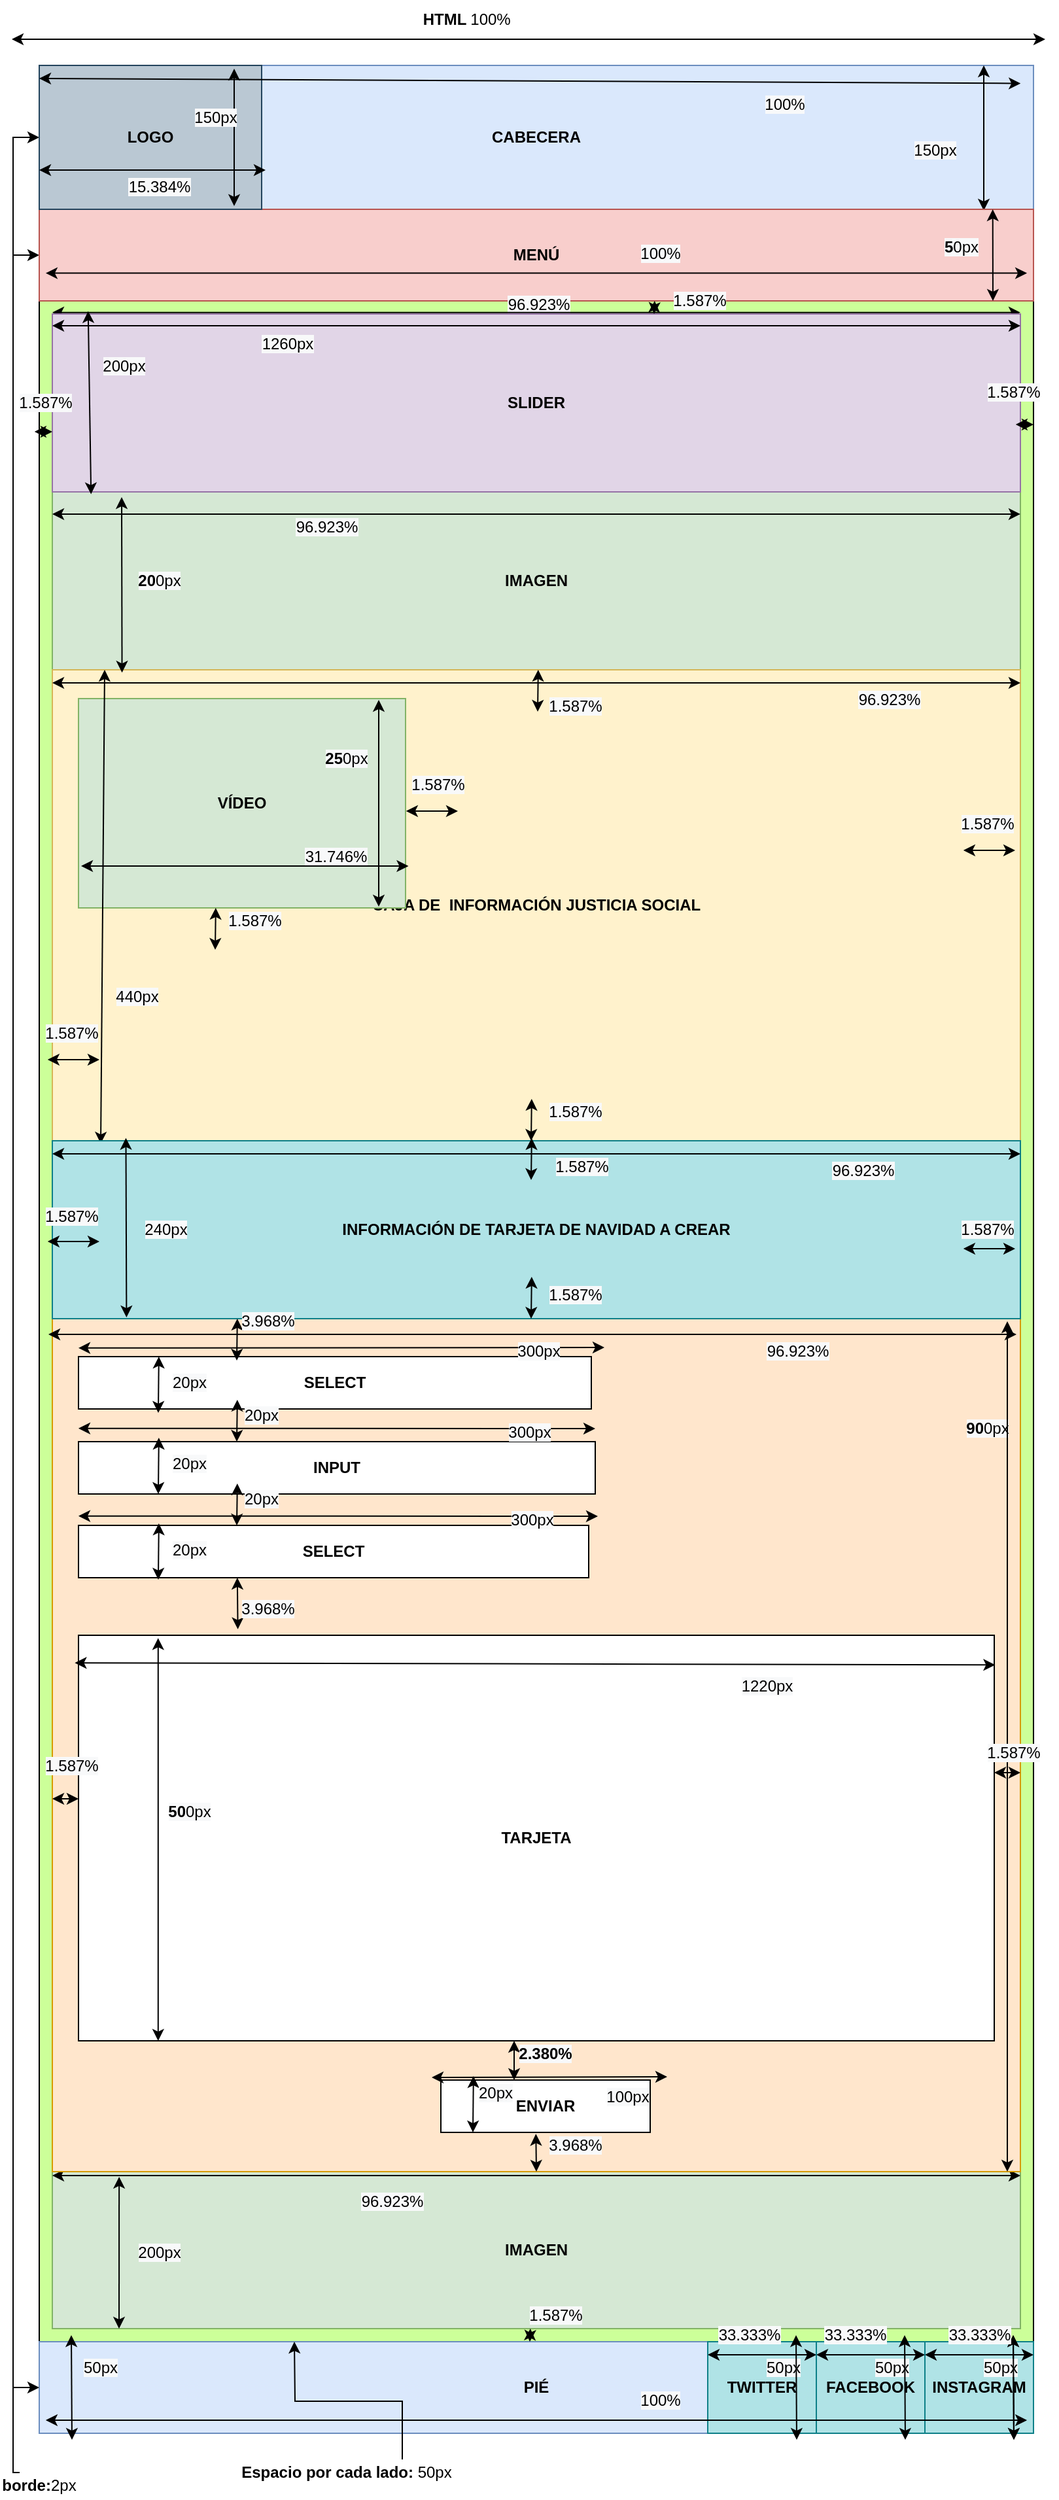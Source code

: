 <mxfile version="15.8.3" type="google"><diagram id="WoSRlhmtd9yaLxxbTZJ5" name="Page-1"><mxGraphModel dx="1022" dy="738" grid="1" gridSize="10" guides="1" tooltips="1" connect="1" arrows="1" fold="1" page="1" pageScale="1" pageWidth="827" pageHeight="1169" math="0" shadow="0"><root><mxCell id="0"/><mxCell id="1" parent="0"/><mxCell id="Cv4-VFyaj15EYhA8m0uI-2" value="" style="rounded=0;whiteSpace=wrap;html=1;strokeColor=#6c8ebf;fillColor=#dae8fc;" parent="1" vertex="1"><mxGeometry x="40" y="120" width="720" height="90" as="geometry"/></mxCell><mxCell id="Cv4-VFyaj15EYhA8m0uI-3" value="" style="rounded=0;whiteSpace=wrap;html=1;fillColor=#CCFF99;" parent="1" vertex="1"><mxGeometry x="40" y="80" width="760" height="1810" as="geometry"/></mxCell><mxCell id="Cv4-VFyaj15EYhA8m0uI-4" value="&lt;b&gt;CABECERA&lt;/b&gt;" style="rounded=0;whiteSpace=wrap;html=1;fillColor=#dae8fc;strokeColor=#6c8ebf;" parent="1" vertex="1"><mxGeometry x="40" y="80" width="760" height="110" as="geometry"/></mxCell><mxCell id="Cv4-VFyaj15EYhA8m0uI-6" value="&lt;b&gt;CAJA DE INFORMACIÓN&lt;/b&gt;" style="rounded=0;whiteSpace=wrap;html=1;fillColor=#FFCCFF;" parent="1" vertex="1"><mxGeometry x="50" y="270" width="740" height="1540" as="geometry"/></mxCell><mxCell id="Cv4-VFyaj15EYhA8m0uI-7" value="&lt;b&gt;PIÉ&lt;/b&gt;" style="rounded=0;whiteSpace=wrap;html=1;fillColor=#dae8fc;strokeColor=#6c8ebf;" parent="1" vertex="1"><mxGeometry x="40" y="1820" width="760" height="70" as="geometry"/></mxCell><mxCell id="Cv4-VFyaj15EYhA8m0uI-12" value="&lt;br&gt;&lt;br&gt;&lt;span style=&quot;color: rgb(0 , 0 , 0) ; font-family: &amp;#34;helvetica&amp;#34; ; font-size: 12px ; font-style: normal ; font-weight: 400 ; letter-spacing: normal ; text-align: center ; text-indent: 0px ; text-transform: none ; word-spacing: 0px ; background-color: rgb(248 , 249 , 250) ; display: inline ; float: none&quot;&gt;100%&lt;/span&gt;" style="text;html=1;strokeColor=none;fillColor=none;align=center;verticalAlign=middle;whiteSpace=wrap;rounded=0;" parent="1" vertex="1"><mxGeometry x="580" y="70" width="60" height="50" as="geometry"/></mxCell><mxCell id="Cv4-VFyaj15EYhA8m0uI-16" value="&lt;span style=&quot;color: rgb(0 , 0 , 0) ; font-family: &amp;#34;helvetica&amp;#34; ; font-size: 12px ; font-style: normal ; font-weight: 400 ; letter-spacing: normal ; text-align: center ; text-indent: 0px ; text-transform: none ; word-spacing: 0px ; background-color: rgb(248 , 249 , 250) ; display: inline ; float: none&quot;&gt;100%&lt;/span&gt;" style="text;html=1;strokeColor=none;fillColor=none;align=center;verticalAlign=middle;whiteSpace=wrap;rounded=0;" parent="1" vertex="1"><mxGeometry x="490" y="1850" width="50" height="30" as="geometry"/></mxCell><mxCell id="Cv4-VFyaj15EYhA8m0uI-35" style="edgeStyle=orthogonalEdgeStyle;rounded=0;orthogonalLoop=1;jettySize=auto;html=1;exitX=0.25;exitY=0;exitDx=0;exitDy=0;" parent="1" source="qMzmtQu57reTmviUpFYe-2" edge="1"><mxGeometry relative="1" as="geometry"><mxPoint x="25" y="1840" as="sourcePoint"/><Array as="points"><mxPoint x="20" y="1920"/><mxPoint x="20" y="1855"/></Array><mxPoint x="40" y="1855" as="targetPoint"/></mxGeometry></mxCell><mxCell id="Cv4-VFyaj15EYhA8m0uI-36" style="edgeStyle=orthogonalEdgeStyle;rounded=0;orthogonalLoop=1;jettySize=auto;html=1;entryX=0;entryY=0.5;entryDx=0;entryDy=0;" parent="1" target="Cv4-VFyaj15EYhA8m0uI-4" edge="1"><mxGeometry relative="1" as="geometry"><mxPoint x="20" y="230" as="sourcePoint"/><Array as="points"><mxPoint x="20" y="200"/><mxPoint x="20" y="135"/></Array></mxGeometry></mxCell><mxCell id="Cv4-VFyaj15EYhA8m0uI-41" style="edgeStyle=orthogonalEdgeStyle;rounded=0;orthogonalLoop=1;jettySize=auto;html=1;exitX=0.75;exitY=0;exitDx=0;exitDy=0;entryX=0.25;entryY=1;entryDx=0;entryDy=0;" parent="1" source="Cv4-VFyaj15EYhA8m0uI-28" edge="1"><mxGeometry relative="1" as="geometry"><mxPoint x="235" y="1820" as="targetPoint"/></mxGeometry></mxCell><mxCell id="Cv4-VFyaj15EYhA8m0uI-28" value="&lt;b&gt;Espacio por cada lado:&lt;/b&gt;&amp;nbsp;50px" style="text;html=1;strokeColor=none;fillColor=none;align=center;verticalAlign=middle;whiteSpace=wrap;rounded=0;" parent="1" vertex="1"><mxGeometry x="190" y="1910" width="170" height="20" as="geometry"/></mxCell><mxCell id="Cv4-VFyaj15EYhA8m0uI-29" value="" style="endArrow=classic;startArrow=classic;html=1;rounded=0;exitX=-0.018;exitY=0.057;exitDx=0;exitDy=0;exitPerimeter=0;" parent="1" edge="1"><mxGeometry width="50" height="50" relative="1" as="geometry"><mxPoint x="19" y="60" as="sourcePoint"/><mxPoint x="809" y="60" as="targetPoint"/><Array as="points"/></mxGeometry></mxCell><mxCell id="Cv4-VFyaj15EYhA8m0uI-30" value="&lt;b&gt;HTML&lt;/b&gt;" style="text;html=1;strokeColor=none;fillColor=none;align=center;verticalAlign=middle;whiteSpace=wrap;rounded=0;" parent="1" vertex="1"><mxGeometry x="320" y="30" width="60" height="30" as="geometry"/></mxCell><mxCell id="Cv4-VFyaj15EYhA8m0uI-31" value="100%" style="text;html=1;strokeColor=none;fillColor=none;align=center;verticalAlign=middle;whiteSpace=wrap;rounded=0;" parent="1" vertex="1"><mxGeometry x="355" y="30" width="60" height="30" as="geometry"/></mxCell><mxCell id="Cv4-VFyaj15EYhA8m0uI-37" style="edgeStyle=orthogonalEdgeStyle;rounded=0;orthogonalLoop=1;jettySize=auto;html=1;exitX=0.5;exitY=1;exitDx=0;exitDy=0;" parent="1" source="Cv4-VFyaj15EYhA8m0uI-16" target="Cv4-VFyaj15EYhA8m0uI-16" edge="1"><mxGeometry relative="1" as="geometry"/></mxCell><mxCell id="Cv4-VFyaj15EYhA8m0uI-13" value="" style="endArrow=classic;startArrow=classic;html=1;rounded=0;entryX=0.95;entryY=0;entryDx=0;entryDy=0;entryPerimeter=0;exitX=0.95;exitY=1.009;exitDx=0;exitDy=0;exitPerimeter=0;" parent="1" source="Cv4-VFyaj15EYhA8m0uI-4" target="Cv4-VFyaj15EYhA8m0uI-4" edge="1"><mxGeometry width="50" height="50" relative="1" as="geometry"><mxPoint x="73" y="155" as="sourcePoint"/><mxPoint x="110" y="105" as="targetPoint"/></mxGeometry></mxCell><mxCell id="Cv4-VFyaj15EYhA8m0uI-14" value="&lt;span style=&quot;color: rgb(0 , 0 , 0) ; font-family: &amp;#34;helvetica&amp;#34; ; font-size: 12px ; font-style: normal ; font-weight: 400 ; letter-spacing: normal ; text-align: center ; text-indent: 0px ; text-transform: none ; word-spacing: 0px ; background-color: rgb(248 , 249 , 250) ; display: inline ; float: none&quot;&gt;150px&lt;/span&gt;" style="text;html=1;strokeColor=none;fillColor=none;align=center;verticalAlign=middle;whiteSpace=wrap;rounded=0;" parent="1" vertex="1"><mxGeometry x="700" y="130" width="50" height="30" as="geometry"/></mxCell><mxCell id="qMzmtQu57reTmviUpFYe-2" value="&lt;b&gt;borde:&lt;/b&gt;2px" style="text;html=1;strokeColor=none;fillColor=none;align=center;verticalAlign=middle;whiteSpace=wrap;rounded=0;" parent="1" vertex="1"><mxGeometry x="10" y="1920" width="60" height="20" as="geometry"/></mxCell><mxCell id="qMzmtQu57reTmviUpFYe-9" style="edgeStyle=orthogonalEdgeStyle;rounded=0;orthogonalLoop=1;jettySize=auto;html=1;exitX=0;exitY=0.5;exitDx=0;exitDy=0;endArrow=none;endFill=0;startArrow=classic;startFill=1;" parent="1" source="qMzmtQu57reTmviUpFYe-3" edge="1"><mxGeometry relative="1" as="geometry"><mxPoint x="20" y="1870" as="targetPoint"/></mxGeometry></mxCell><mxCell id="qMzmtQu57reTmviUpFYe-3" value="&lt;b&gt;MENÚ&lt;/b&gt;" style="rounded=0;whiteSpace=wrap;html=1;fillColor=#f8cecc;strokeColor=#b85450;" parent="1" vertex="1"><mxGeometry x="40" y="190" width="760" height="70" as="geometry"/></mxCell><mxCell id="qMzmtQu57reTmviUpFYe-4" value="" style="endArrow=classic;startArrow=classic;html=1;rounded=0;entryX=0.987;entryY=0.125;entryDx=0;entryDy=0;exitX=-0.018;exitY=0.057;exitDx=0;exitDy=0;entryPerimeter=0;exitPerimeter=0;" parent="1" edge="1"><mxGeometry width="50" height="50" relative="1" as="geometry"><mxPoint x="44.94" y="238.81" as="sourcePoint"/><mxPoint x="795.06" y="238.81" as="targetPoint"/><Array as="points"><mxPoint x="424.94" y="238.81"/></Array></mxGeometry></mxCell><mxCell id="qMzmtQu57reTmviUpFYe-5" value="&lt;span style=&quot;color: rgb(0 , 0 , 0) ; font-family: &amp;#34;helvetica&amp;#34; ; font-size: 12px ; font-style: normal ; font-weight: 400 ; letter-spacing: normal ; text-align: center ; text-indent: 0px ; text-transform: none ; word-spacing: 0px ; background-color: rgb(248 , 249 , 250) ; display: inline ; float: none&quot;&gt;100%&lt;/span&gt;" style="text;html=1;strokeColor=none;fillColor=none;align=center;verticalAlign=middle;whiteSpace=wrap;rounded=0;" parent="1" vertex="1"><mxGeometry x="490" y="208.81" width="50" height="30" as="geometry"/></mxCell><mxCell id="qMzmtQu57reTmviUpFYe-6" value="&lt;span style=&quot;color: rgb(0 , 0 , 0) ; font-family: &amp;#34;helvetica&amp;#34; ; font-size: 12px ; font-style: normal ; letter-spacing: normal ; text-align: center ; text-indent: 0px ; text-transform: none ; word-spacing: 0px ; background-color: rgb(248 , 249 , 250) ; display: inline ; float: none&quot;&gt;&lt;b&gt;5&lt;/b&gt;&lt;/span&gt;&lt;span style=&quot;color: rgb(0 , 0 , 0) ; font-family: &amp;#34;helvetica&amp;#34; ; font-size: 12px ; font-style: normal ; font-weight: 400 ; letter-spacing: normal ; text-align: center ; text-indent: 0px ; text-transform: none ; word-spacing: 0px ; background-color: rgb(248 , 249 , 250) ; display: inline ; float: none&quot;&gt;0px&lt;/span&gt;" style="text;html=1;strokeColor=none;fillColor=none;align=center;verticalAlign=middle;whiteSpace=wrap;rounded=0;" parent="1" vertex="1"><mxGeometry x="720" y="208.81" width="50" height="20" as="geometry"/></mxCell><mxCell id="qMzmtQu57reTmviUpFYe-7" value="" style="endArrow=classic;startArrow=classic;html=1;rounded=0;entryX=0.959;entryY=0.017;entryDx=0;entryDy=0;entryPerimeter=0;" parent="1" edge="1"><mxGeometry width="50" height="50" relative="1" as="geometry"><mxPoint x="769" y="260" as="sourcePoint"/><mxPoint x="768.84" y="190" as="targetPoint"/></mxGeometry></mxCell><mxCell id="X6Y8abfGGZDASS3zCAq5-1" value="&lt;b&gt;IMAGEN&lt;/b&gt;" style="rounded=0;whiteSpace=wrap;html=1;fillColor=#d5e8d4;strokeColor=#82b366;" parent="1" vertex="1"><mxGeometry x="50" y="406.0" width="740" height="136" as="geometry"/></mxCell><mxCell id="Cv4-VFyaj15EYhA8m0uI-23" value="&lt;br&gt;&lt;span style=&quot;color: rgb(0 , 0 , 0) ; font-family: &amp;#34;helvetica&amp;#34; ; font-size: 12px ; font-style: normal ; font-weight: 400 ; letter-spacing: normal ; text-align: center ; text-indent: 0px ; text-transform: none ; word-spacing: 0px ; background-color: rgb(248 , 249 , 250) ; display: inline ; float: none&quot;&gt;96.923%&lt;/span&gt;" style="text;html=1;strokeColor=none;fillColor=none;align=center;verticalAlign=middle;whiteSpace=wrap;rounded=0;" parent="1" vertex="1"><mxGeometry x="392" y="240" width="60" height="30" as="geometry"/></mxCell><mxCell id="Cv4-VFyaj15EYhA8m0uI-22" value="" style="endArrow=classic;startArrow=classic;html=1;rounded=0;exitX=-0.018;exitY=0.057;exitDx=0;exitDy=0;exitPerimeter=0;" parent="1" edge="1"><mxGeometry width="50" height="50" relative="1" as="geometry"><mxPoint x="50" y="268.82" as="sourcePoint"/><mxPoint x="790" y="268.82" as="targetPoint"/><Array as="points"/></mxGeometry></mxCell><mxCell id="X6Y8abfGGZDASS3zCAq5-3" value="" style="endArrow=classic;startArrow=classic;html=1;rounded=0;exitX=-0.018;exitY=0.057;exitDx=0;exitDy=0;exitPerimeter=0;" parent="1" edge="1"><mxGeometry width="50" height="50" relative="1" as="geometry"><mxPoint x="50" y="422.96" as="sourcePoint"/><mxPoint x="790" y="422.96" as="targetPoint"/><Array as="points"/></mxGeometry></mxCell><mxCell id="X6Y8abfGGZDASS3zCAq5-6" value="&lt;span style=&quot;color: rgb(0 , 0 , 0) ; font-family: &amp;#34;helvetica&amp;#34; ; font-size: 12px ; font-style: normal ; letter-spacing: normal ; text-align: center ; text-indent: 0px ; text-transform: none ; word-spacing: 0px ; background-color: rgb(248 , 249 , 250) ; display: inline ; float: none&quot;&gt;&lt;b&gt;20&lt;/b&gt;&lt;/span&gt;&lt;span style=&quot;color: rgb(0 , 0 , 0) ; font-family: &amp;#34;helvetica&amp;#34; ; font-size: 12px ; font-style: normal ; font-weight: 400 ; letter-spacing: normal ; text-align: center ; text-indent: 0px ; text-transform: none ; word-spacing: 0px ; background-color: rgb(248 , 249 , 250) ; display: inline ; float: none&quot;&gt;0px&lt;/span&gt;" style="text;html=1;strokeColor=none;fillColor=none;align=center;verticalAlign=middle;whiteSpace=wrap;rounded=0;" parent="1" vertex="1"><mxGeometry x="107" y="464.0" width="50" height="20" as="geometry"/></mxCell><mxCell id="X6Y8abfGGZDASS3zCAq5-12" value="&lt;b&gt;IMAGEN&lt;/b&gt;" style="rounded=0;whiteSpace=wrap;html=1;fillColor=#d5e8d4;strokeColor=#82b366;" parent="1" vertex="1"><mxGeometry x="50" y="1690" width="740" height="120" as="geometry"/></mxCell><mxCell id="X6Y8abfGGZDASS3zCAq5-13" value="" style="endArrow=classic;startArrow=classic;html=1;rounded=0;exitX=-0.018;exitY=0.057;exitDx=0;exitDy=0;exitPerimeter=0;" parent="1" edge="1"><mxGeometry width="50" height="50" relative="1" as="geometry"><mxPoint x="50" y="1693" as="sourcePoint"/><mxPoint x="790" y="1693" as="targetPoint"/><Array as="points"/></mxGeometry></mxCell><mxCell id="X6Y8abfGGZDASS3zCAq5-16" value="&lt;span style=&quot;color: rgb(0 , 0 , 0) ; font-family: &amp;#34;helvetica&amp;#34; ; font-size: 12px ; font-style: normal ; letter-spacing: normal ; text-align: center ; text-indent: 0px ; text-transform: none ; word-spacing: 0px ; background-color: rgb(248 , 249 , 250) ; display: inline ; float: none&quot;&gt;20&lt;/span&gt;&lt;span style=&quot;color: rgb(0 , 0 , 0) ; font-family: &amp;#34;helvetica&amp;#34; ; font-size: 12px ; font-style: normal ; letter-spacing: normal ; text-align: center ; text-indent: 0px ; text-transform: none ; word-spacing: 0px ; background-color: rgb(248 , 249 , 250) ; display: inline ; float: none&quot;&gt;0px&lt;/span&gt;" style="text;html=1;strokeColor=none;fillColor=none;align=center;verticalAlign=middle;whiteSpace=wrap;rounded=0;" parent="1" vertex="1"><mxGeometry x="107" y="1742" width="50" height="20" as="geometry"/></mxCell><mxCell id="X6Y8abfGGZDASS3zCAq5-17" value="&lt;b&gt;SLIDER&lt;/b&gt;" style="rounded=0;whiteSpace=wrap;html=1;fillColor=#e1d5e7;strokeColor=#9673a6;" parent="1" vertex="1"><mxGeometry x="50" y="270" width="740" height="136" as="geometry"/></mxCell><mxCell id="X6Y8abfGGZDASS3zCAq5-18" value="" style="endArrow=classic;startArrow=classic;html=1;rounded=0;exitX=-0.018;exitY=0.057;exitDx=0;exitDy=0;exitPerimeter=0;" parent="1" edge="1"><mxGeometry width="50" height="50" relative="1" as="geometry"><mxPoint x="50" y="279" as="sourcePoint"/><mxPoint x="790" y="279" as="targetPoint"/><Array as="points"/></mxGeometry></mxCell><mxCell id="X6Y8abfGGZDASS3zCAq5-20" value="" style="endArrow=classic;startArrow=classic;html=1;rounded=0;exitX=0.04;exitY=0.013;exitDx=0;exitDy=0;exitPerimeter=0;entryX=0.037;entryY=-0.016;entryDx=0;entryDy=0;entryPerimeter=0;" parent="1" source="X6Y8abfGGZDASS3zCAq5-1" target="X6Y8abfGGZDASS3zCAq5-17" edge="1"><mxGeometry width="50" height="50" relative="1" as="geometry"><mxPoint x="90" y="380.99" as="sourcePoint"/><mxPoint x="80" y="270" as="targetPoint"/></mxGeometry></mxCell><mxCell id="X6Y8abfGGZDASS3zCAq5-21" value="&lt;span style=&quot;color: rgb(0 , 0 , 0) ; font-family: &amp;#34;helvetica&amp;#34; ; font-size: 12px ; font-style: normal ; letter-spacing: normal ; text-align: center ; text-indent: 0px ; text-transform: none ; word-spacing: 0px ; background-color: rgb(248 , 249 , 250) ; display: inline ; float: none&quot;&gt;20&lt;/span&gt;&lt;span style=&quot;color: rgb(0 , 0 , 0) ; font-family: &amp;#34;helvetica&amp;#34; ; font-size: 12px ; font-style: normal ; letter-spacing: normal ; text-align: center ; text-indent: 0px ; text-transform: none ; word-spacing: 0px ; background-color: rgb(248 , 249 , 250) ; display: inline ; float: none&quot;&gt;0px&lt;/span&gt;" style="text;html=1;strokeColor=none;fillColor=none;align=center;verticalAlign=middle;whiteSpace=wrap;rounded=0;" parent="1" vertex="1"><mxGeometry x="80" y="300" width="50" height="20" as="geometry"/></mxCell><mxCell id="X6Y8abfGGZDASS3zCAq5-22" value="&lt;b&gt;CAJA DE&amp;nbsp; INFORMACIÓN JUSTICIA SOCIAL&lt;/b&gt;" style="rounded=0;whiteSpace=wrap;html=1;fillColor=#fff2cc;strokeColor=#d6b656;" parent="1" vertex="1"><mxGeometry x="50" y="542" width="740" height="360" as="geometry"/></mxCell><mxCell id="X6Y8abfGGZDASS3zCAq5-27" value="&lt;span style=&quot;color: rgb(0 , 0 , 0) ; font-family: &amp;#34;helvetica&amp;#34; ; font-size: 12px ; font-style: normal ; letter-spacing: normal ; text-align: center ; text-indent: 0px ; text-transform: none ; word-spacing: 0px ; background-color: rgb(248 , 249 , 250) ; display: inline ; float: none&quot;&gt;44&lt;/span&gt;&lt;span style=&quot;color: rgb(0 , 0 , 0) ; font-family: &amp;#34;helvetica&amp;#34; ; font-size: 12px ; font-style: normal ; letter-spacing: normal ; text-align: center ; text-indent: 0px ; text-transform: none ; word-spacing: 0px ; background-color: rgb(248 , 249 , 250) ; display: inline ; float: none&quot;&gt;0px&lt;/span&gt;" style="text;html=1;strokeColor=none;fillColor=none;align=center;verticalAlign=middle;whiteSpace=wrap;rounded=0;" parent="1" vertex="1"><mxGeometry x="90" y="782" width="50" height="20" as="geometry"/></mxCell><mxCell id="X6Y8abfGGZDASS3zCAq5-28" value="&lt;b&gt;VÍDEO&lt;/b&gt;" style="rounded=0;whiteSpace=wrap;html=1;fillColor=#d5e8d4;strokeColor=#82b366;" parent="1" vertex="1"><mxGeometry x="70" y="564" width="250" height="160" as="geometry"/></mxCell><mxCell id="X6Y8abfGGZDASS3zCAq5-26" value="" style="endArrow=classic;startArrow=classic;html=1;rounded=0;exitX=0.05;exitY=1.006;exitDx=0;exitDy=0;exitPerimeter=0;" parent="1" source="X6Y8abfGGZDASS3zCAq5-22" edge="1"><mxGeometry width="50" height="50" relative="1" as="geometry"><mxPoint x="90.7" y="386.04" as="sourcePoint"/><mxPoint x="90" y="542" as="targetPoint"/></mxGeometry></mxCell><mxCell id="X6Y8abfGGZDASS3zCAq5-24" value="" style="endArrow=classic;startArrow=none;html=1;rounded=0;" parent="1" edge="1"><mxGeometry width="50" height="50" relative="1" as="geometry"><mxPoint x="340" y="552" as="sourcePoint"/><mxPoint x="790" y="552" as="targetPoint"/><Array as="points"/></mxGeometry></mxCell><mxCell id="X6Y8abfGGZDASS3zCAq5-38" value="&lt;b&gt;CREACIÓN DE TARJETA DINÁMICA&lt;/b&gt;" style="rounded=0;whiteSpace=wrap;html=1;fillColor=#ffe6cc;strokeColor=#d79b00;" parent="1" vertex="1"><mxGeometry x="50" y="902" width="740" height="788" as="geometry"/></mxCell><mxCell id="X6Y8abfGGZDASS3zCAq5-40" value="&lt;span style=&quot;color: rgb(0 , 0 , 0) ; font-family: &amp;#34;helvetica&amp;#34; ; font-size: 12px ; font-style: normal ; letter-spacing: normal ; text-align: center ; text-indent: 0px ; text-transform: none ; word-spacing: 0px ; background-color: rgb(248 , 249 , 250) ; display: inline ; float: none&quot;&gt;&lt;b&gt;90&lt;/b&gt;&lt;/span&gt;&lt;span style=&quot;color: rgb(0 , 0 , 0) ; font-family: &amp;#34;helvetica&amp;#34; ; font-size: 12px ; font-style: normal ; font-weight: 400 ; letter-spacing: normal ; text-align: center ; text-indent: 0px ; text-transform: none ; word-spacing: 0px ; background-color: rgb(248 , 249 , 250) ; display: inline ; float: none&quot;&gt;0px&lt;/span&gt;" style="text;html=1;strokeColor=none;fillColor=none;align=center;verticalAlign=middle;whiteSpace=wrap;rounded=0;" parent="1" vertex="1"><mxGeometry x="740" y="1112" width="50" height="20" as="geometry"/></mxCell><mxCell id="X6Y8abfGGZDASS3zCAq5-43" value="&lt;b&gt;LOGO&lt;/b&gt;" style="rounded=0;whiteSpace=wrap;html=1;fillColor=#bac8d3;strokeColor=#23445d;" parent="1" vertex="1"><mxGeometry x="40" y="80" width="170" height="110" as="geometry"/></mxCell><mxCell id="Cv4-VFyaj15EYhA8m0uI-11" value="" style="endArrow=classic;startArrow=classic;html=1;rounded=0;entryX=0.987;entryY=0.125;entryDx=0;entryDy=0;exitX=-0.018;exitY=0.057;exitDx=0;exitDy=0;entryPerimeter=0;exitPerimeter=0;" parent="1" target="Cv4-VFyaj15EYhA8m0uI-4" edge="1"><mxGeometry width="50" height="50" relative="1" as="geometry"><mxPoint x="40" y="90" as="sourcePoint"/><mxPoint x="217.14" y="90.0" as="targetPoint"/><Array as="points"/></mxGeometry></mxCell><mxCell id="X6Y8abfGGZDASS3zCAq5-45" value="&lt;b&gt;INFORMACIÓN DE TARJETA DE NAVIDAD A CREAR&lt;/b&gt;" style="rounded=0;whiteSpace=wrap;html=1;fillColor=#b0e3e6;strokeColor=#0e8088;" parent="1" vertex="1"><mxGeometry x="50" y="902" width="740" height="136" as="geometry"/></mxCell><mxCell id="X6Y8abfGGZDASS3zCAq5-42" value="" style="endArrow=classic;startArrow=classic;html=1;rounded=0;exitX=-0.018;exitY=0.057;exitDx=0;exitDy=0;exitPerimeter=0;" parent="1" edge="1"><mxGeometry width="50" height="50" relative="1" as="geometry"><mxPoint x="50" y="912" as="sourcePoint"/><mxPoint x="790" y="912" as="targetPoint"/><Array as="points"/></mxGeometry></mxCell><mxCell id="X6Y8abfGGZDASS3zCAq5-46" value="" style="endArrow=classic;startArrow=classic;html=1;rounded=0;exitX=0.055;exitY=1.015;exitDx=0;exitDy=0;exitPerimeter=0;entryX=0.076;entryY=0.994;entryDx=0;entryDy=0;entryPerimeter=0;" parent="1" target="X6Y8abfGGZDASS3zCAq5-22" edge="1"><mxGeometry width="50" height="50" relative="1" as="geometry"><mxPoint x="106.7" y="1036.98" as="sourcePoint"/><mxPoint x="106" y="910" as="targetPoint"/></mxGeometry></mxCell><mxCell id="X6Y8abfGGZDASS3zCAq5-47" value="&lt;span style=&quot;color: rgb(0 , 0 , 0) ; font-family: &amp;#34;helvetica&amp;#34; ; font-size: 12px ; font-style: normal ; letter-spacing: normal ; text-align: center ; text-indent: 0px ; text-transform: none ; word-spacing: 0px ; background-color: rgb(248 , 249 , 250) ; display: inline ; float: none&quot;&gt;24&lt;/span&gt;&lt;span style=&quot;color: rgb(0 , 0 , 0) ; font-family: &amp;#34;helvetica&amp;#34; ; font-size: 12px ; font-style: normal ; letter-spacing: normal ; text-align: center ; text-indent: 0px ; text-transform: none ; word-spacing: 0px ; background-color: rgb(248 , 249 , 250) ; display: inline ; float: none&quot;&gt;0px&lt;/span&gt;" style="text;html=1;strokeColor=none;fillColor=none;align=center;verticalAlign=middle;whiteSpace=wrap;rounded=0;" parent="1" vertex="1"><mxGeometry x="112" y="960" width="50" height="20" as="geometry"/></mxCell><mxCell id="X6Y8abfGGZDASS3zCAq5-48" value="&lt;b&gt;INPUT&lt;/b&gt;" style="rounded=0;whiteSpace=wrap;html=1;" parent="1" vertex="1"><mxGeometry x="70" y="1132" width="395" height="40" as="geometry"/></mxCell><mxCell id="X6Y8abfGGZDASS3zCAq5-49" value="&lt;b&gt;SELECT&lt;/b&gt;" style="rounded=0;whiteSpace=wrap;html=1;" parent="1" vertex="1"><mxGeometry x="70" y="1067" width="392" height="40" as="geometry"/></mxCell><mxCell id="X6Y8abfGGZDASS3zCAq5-51" value="" style="endArrow=classic;startArrow=classic;html=1;rounded=0;exitX=-0.018;exitY=0.057;exitDx=0;exitDy=0;exitPerimeter=0;" parent="1" edge="1"><mxGeometry width="50" height="50" relative="1" as="geometry"><mxPoint x="47" y="1050" as="sourcePoint"/><mxPoint x="787" y="1050" as="targetPoint"/><Array as="points"/></mxGeometry></mxCell><mxCell id="X6Y8abfGGZDASS3zCAq5-52" value="" style="endArrow=classic;startArrow=classic;html=1;rounded=0;exitX=0.027;exitY=0.279;exitDx=0;exitDy=0;exitPerimeter=0;" parent="1" source="X6Y8abfGGZDASS3zCAq5-38" edge="1"><mxGeometry width="50" height="50" relative="1" as="geometry"><mxPoint x="95" y="1122" as="sourcePoint"/><mxPoint x="465" y="1122" as="targetPoint"/><Array as="points"/></mxGeometry></mxCell><mxCell id="X6Y8abfGGZDASS3zCAq5-53" value="&lt;br&gt;&lt;span style=&quot;color: rgb(0 , 0 , 0) ; font-family: &amp;#34;helvetica&amp;#34; ; font-size: 12px ; font-style: normal ; font-weight: 400 ; letter-spacing: normal ; text-align: center ; text-indent: 0px ; text-transform: none ; word-spacing: 0px ; background-color: rgb(248 , 249 , 250) ; display: inline ; float: none&quot;&gt;300px&lt;/span&gt;" style="text;html=1;strokeColor=none;fillColor=none;align=center;verticalAlign=middle;whiteSpace=wrap;rounded=0;" parent="1" vertex="1"><mxGeometry x="385" y="1102" width="60" height="30" as="geometry"/></mxCell><mxCell id="X6Y8abfGGZDASS3zCAq5-57" value="" style="endArrow=classic;startArrow=classic;html=1;rounded=0;exitX=0.027;exitY=0.201;exitDx=0;exitDy=0;exitPerimeter=0;" parent="1" source="X6Y8abfGGZDASS3zCAq5-38" edge="1"><mxGeometry width="50" height="50" relative="1" as="geometry"><mxPoint x="102" y="1060" as="sourcePoint"/><mxPoint x="472" y="1060" as="targetPoint"/><Array as="points"/></mxGeometry></mxCell><mxCell id="X6Y8abfGGZDASS3zCAq5-58" value="&lt;br&gt;&lt;span style=&quot;color: rgb(0 , 0 , 0) ; font-family: &amp;#34;helvetica&amp;#34; ; font-size: 12px ; font-style: normal ; font-weight: 400 ; letter-spacing: normal ; text-align: center ; text-indent: 0px ; text-transform: none ; word-spacing: 0px ; background-color: rgb(248 , 249 , 250) ; display: inline ; float: none&quot;&gt;300px&lt;/span&gt;" style="text;html=1;strokeColor=none;fillColor=none;align=center;verticalAlign=middle;whiteSpace=wrap;rounded=0;" parent="1" vertex="1"><mxGeometry x="392" y="1040" width="60" height="30" as="geometry"/></mxCell><mxCell id="X6Y8abfGGZDASS3zCAq5-59" value="&lt;b&gt;SELECT&lt;/b&gt;" style="rounded=0;whiteSpace=wrap;html=1;" parent="1" vertex="1"><mxGeometry x="70" y="1196" width="390" height="40" as="geometry"/></mxCell><mxCell id="X6Y8abfGGZDASS3zCAq5-60" value="" style="endArrow=classic;startArrow=classic;html=1;rounded=0;exitX=0.027;exitY=0.364;exitDx=0;exitDy=0;exitPerimeter=0;" parent="1" source="X6Y8abfGGZDASS3zCAq5-38" edge="1"><mxGeometry width="50" height="50" relative="1" as="geometry"><mxPoint x="97" y="1189" as="sourcePoint"/><mxPoint x="467" y="1189" as="targetPoint"/><Array as="points"/></mxGeometry></mxCell><mxCell id="X6Y8abfGGZDASS3zCAq5-61" value="&lt;br&gt;&lt;span style=&quot;color: rgb(0 , 0 , 0) ; font-family: &amp;#34;helvetica&amp;#34; ; font-size: 12px ; font-style: normal ; font-weight: 400 ; letter-spacing: normal ; text-align: center ; text-indent: 0px ; text-transform: none ; word-spacing: 0px ; background-color: rgb(248 , 249 , 250) ; display: inline ; float: none&quot;&gt;300px&lt;/span&gt;" style="text;html=1;strokeColor=none;fillColor=none;align=center;verticalAlign=middle;whiteSpace=wrap;rounded=0;" parent="1" vertex="1"><mxGeometry x="387" y="1169" width="60" height="30" as="geometry"/></mxCell><mxCell id="X6Y8abfGGZDASS3zCAq5-62" value="&lt;b&gt;TARJETA&lt;/b&gt;" style="rounded=0;whiteSpace=wrap;html=1;" parent="1" vertex="1"><mxGeometry x="70" y="1280" width="700" height="310" as="geometry"/></mxCell><mxCell id="X6Y8abfGGZDASS3zCAq5-66" value="&lt;b&gt;ENVIAR&lt;/b&gt;" style="rounded=0;whiteSpace=wrap;html=1;" parent="1" vertex="1"><mxGeometry x="347" y="1620" width="160" height="40" as="geometry"/></mxCell><mxCell id="X6Y8abfGGZDASS3zCAq5-67" value="" style="endArrow=classic;startArrow=classic;html=1;rounded=0;entryX=0.95;entryY=0;entryDx=0;entryDy=0;entryPerimeter=0;" parent="1" edge="1"><mxGeometry width="50" height="50" relative="1" as="geometry"><mxPoint x="131" y="1110" as="sourcePoint"/><mxPoint x="131.41" y="1067" as="targetPoint"/></mxGeometry></mxCell><mxCell id="X6Y8abfGGZDASS3zCAq5-68" value="&lt;span style=&quot;color: rgb(0 , 0 , 0) ; font-family: &amp;#34;helvetica&amp;#34; ; font-size: 12px ; font-style: normal ; letter-spacing: normal ; text-align: center ; text-indent: 0px ; text-transform: none ; word-spacing: 0px ; background-color: rgb(248 , 249 , 250) ; display: inline ; float: none&quot;&gt;2&lt;/span&gt;&lt;span style=&quot;color: rgb(0 , 0 , 0) ; font-family: &amp;#34;helvetica&amp;#34; ; font-size: 12px ; font-style: normal ; letter-spacing: normal ; text-align: center ; text-indent: 0px ; text-transform: none ; word-spacing: 0px ; background-color: rgb(248 , 249 , 250) ; display: inline ; float: none&quot;&gt;0px&lt;/span&gt;" style="text;html=1;strokeColor=none;fillColor=none;align=center;verticalAlign=middle;whiteSpace=wrap;rounded=0;" parent="1" vertex="1"><mxGeometry x="130" y="1077" width="50" height="20" as="geometry"/></mxCell><mxCell id="X6Y8abfGGZDASS3zCAq5-72" value="" style="endArrow=classic;startArrow=classic;html=1;rounded=0;entryX=0.95;entryY=0;entryDx=0;entryDy=0;entryPerimeter=0;" parent="1" edge="1"><mxGeometry width="50" height="50" relative="1" as="geometry"><mxPoint x="131" y="1172" as="sourcePoint"/><mxPoint x="131.41" y="1129" as="targetPoint"/></mxGeometry></mxCell><mxCell id="X6Y8abfGGZDASS3zCAq5-73" value="&lt;span style=&quot;color: rgb(0 , 0 , 0) ; font-family: &amp;#34;helvetica&amp;#34; ; font-size: 12px ; font-style: normal ; letter-spacing: normal ; text-align: center ; text-indent: 0px ; text-transform: none ; word-spacing: 0px ; background-color: rgb(248 , 249 , 250) ; display: inline ; float: none&quot;&gt;2&lt;/span&gt;&lt;span style=&quot;color: rgb(0 , 0 , 0) ; font-family: &amp;#34;helvetica&amp;#34; ; font-size: 12px ; font-style: normal ; letter-spacing: normal ; text-align: center ; text-indent: 0px ; text-transform: none ; word-spacing: 0px ; background-color: rgb(248 , 249 , 250) ; display: inline ; float: none&quot;&gt;0px&lt;/span&gt;" style="text;html=1;strokeColor=none;fillColor=none;align=center;verticalAlign=middle;whiteSpace=wrap;rounded=0;" parent="1" vertex="1"><mxGeometry x="130" y="1139" width="50" height="20" as="geometry"/></mxCell><mxCell id="X6Y8abfGGZDASS3zCAq5-74" value="" style="endArrow=classic;startArrow=classic;html=1;rounded=0;entryX=0.95;entryY=0;entryDx=0;entryDy=0;entryPerimeter=0;" parent="1" edge="1"><mxGeometry width="50" height="50" relative="1" as="geometry"><mxPoint x="131" y="1237.5" as="sourcePoint"/><mxPoint x="131.41" y="1194.5" as="targetPoint"/></mxGeometry></mxCell><mxCell id="X6Y8abfGGZDASS3zCAq5-75" value="&lt;span style=&quot;color: rgb(0 , 0 , 0) ; font-family: &amp;#34;helvetica&amp;#34; ; font-size: 12px ; font-style: normal ; letter-spacing: normal ; text-align: center ; text-indent: 0px ; text-transform: none ; word-spacing: 0px ; background-color: rgb(248 , 249 , 250) ; display: inline ; float: none&quot;&gt;2&lt;/span&gt;&lt;span style=&quot;color: rgb(0 , 0 , 0) ; font-family: &amp;#34;helvetica&amp;#34; ; font-size: 12px ; font-style: normal ; letter-spacing: normal ; text-align: center ; text-indent: 0px ; text-transform: none ; word-spacing: 0px ; background-color: rgb(248 , 249 , 250) ; display: inline ; float: none&quot;&gt;0px&lt;/span&gt;" style="text;html=1;strokeColor=none;fillColor=none;align=center;verticalAlign=middle;whiteSpace=wrap;rounded=0;" parent="1" vertex="1"><mxGeometry x="130" y="1204.5" width="50" height="20" as="geometry"/></mxCell><mxCell id="X6Y8abfGGZDASS3zCAq5-76" value="" style="endArrow=classic;startArrow=classic;html=1;rounded=0;entryX=1;entryY=0.25;entryDx=0;entryDy=0;" parent="1" target="X6Y8abfGGZDASS3zCAq5-77" edge="1"><mxGeometry width="50" height="50" relative="1" as="geometry"><mxPoint x="340" y="1618" as="sourcePoint"/><mxPoint x="710" y="1565" as="targetPoint"/><Array as="points"/></mxGeometry></mxCell><mxCell id="X6Y8abfGGZDASS3zCAq5-77" value="&lt;br&gt;&lt;span style=&quot;color: rgb(0 , 0 , 0) ; font-family: &amp;#34;helvetica&amp;#34; ; font-size: 12px ; font-style: normal ; font-weight: 400 ; letter-spacing: normal ; text-align: center ; text-indent: 0px ; text-transform: none ; word-spacing: 0px ; background-color: rgb(248 , 249 , 250) ; display: inline ; float: none&quot;&gt;100px&lt;/span&gt;" style="text;html=1;strokeColor=none;fillColor=none;align=center;verticalAlign=middle;whiteSpace=wrap;rounded=0;" parent="1" vertex="1"><mxGeometry x="460" y="1610" width="60" height="30" as="geometry"/></mxCell><mxCell id="X6Y8abfGGZDASS3zCAq5-78" value="" style="endArrow=classic;startArrow=classic;html=1;rounded=0;entryX=0.95;entryY=0;entryDx=0;entryDy=0;entryPerimeter=0;" parent="1" edge="1"><mxGeometry width="50" height="50" relative="1" as="geometry"><mxPoint x="371.5" y="1660" as="sourcePoint"/><mxPoint x="371.91" y="1617" as="targetPoint"/></mxGeometry></mxCell><mxCell id="X6Y8abfGGZDASS3zCAq5-79" value="&lt;span style=&quot;color: rgb(0 , 0 , 0) ; font-family: &amp;#34;helvetica&amp;#34; ; font-size: 12px ; font-style: normal ; letter-spacing: normal ; text-align: center ; text-indent: 0px ; text-transform: none ; word-spacing: 0px ; background-color: rgb(248 , 249 , 250) ; display: inline ; float: none&quot;&gt;2&lt;/span&gt;&lt;span style=&quot;color: rgb(0 , 0 , 0) ; font-family: &amp;#34;helvetica&amp;#34; ; font-size: 12px ; font-style: normal ; letter-spacing: normal ; text-align: center ; text-indent: 0px ; text-transform: none ; word-spacing: 0px ; background-color: rgb(248 , 249 , 250) ; display: inline ; float: none&quot;&gt;0px&lt;/span&gt;" style="text;html=1;strokeColor=none;fillColor=none;align=center;verticalAlign=middle;whiteSpace=wrap;rounded=0;" parent="1" vertex="1"><mxGeometry x="364" y="1620" width="50" height="20" as="geometry"/></mxCell><mxCell id="X6Y8abfGGZDASS3zCAq5-80" value="" style="endArrow=classic;startArrow=classic;html=1;rounded=0;entryX=1.001;entryY=0.073;entryDx=0;entryDy=0;entryPerimeter=0;exitX=-0.004;exitY=0.068;exitDx=0;exitDy=0;exitPerimeter=0;" parent="1" source="X6Y8abfGGZDASS3zCAq5-62" target="X6Y8abfGGZDASS3zCAq5-62" edge="1"><mxGeometry width="50" height="50" relative="1" as="geometry"><mxPoint x="90" y="1300" as="sourcePoint"/><mxPoint x="467.0" y="1290" as="targetPoint"/><Array as="points"/></mxGeometry></mxCell><mxCell id="X6Y8abfGGZDASS3zCAq5-81" value="&lt;br&gt;&lt;span style=&quot;color: rgb(0 , 0 , 0) ; font-family: &amp;#34;helvetica&amp;#34; ; font-size: 12px ; font-style: normal ; font-weight: 400 ; letter-spacing: normal ; text-align: center ; text-indent: 0px ; text-transform: none ; word-spacing: 0px ; background-color: rgb(248 , 249 , 250) ; display: inline ; float: none&quot;&gt;1220px&lt;/span&gt;" style="text;html=1;strokeColor=none;fillColor=none;align=center;verticalAlign=middle;whiteSpace=wrap;rounded=0;" parent="1" vertex="1"><mxGeometry x="580" y="1295.5" width="33" height="30" as="geometry"/></mxCell><mxCell id="X6Y8abfGGZDASS3zCAq5-82" value="" style="endArrow=classic;startArrow=classic;html=1;rounded=0;entryX=0.087;entryY=0.007;entryDx=0;entryDy=0;entryPerimeter=0;exitX=0.087;exitY=1;exitDx=0;exitDy=0;exitPerimeter=0;" parent="1" source="X6Y8abfGGZDASS3zCAq5-62" target="X6Y8abfGGZDASS3zCAq5-62" edge="1"><mxGeometry width="50" height="50" relative="1" as="geometry"><mxPoint x="131" y="1550" as="sourcePoint"/><mxPoint x="131.41" y="1295.5" as="targetPoint"/></mxGeometry></mxCell><mxCell id="X6Y8abfGGZDASS3zCAq5-83" value="&lt;span style=&quot;color: rgb(0 , 0 , 0) ; font-family: &amp;#34;helvetica&amp;#34; ; font-size: 12px ; font-style: normal ; letter-spacing: normal ; text-align: center ; text-indent: 0px ; text-transform: none ; word-spacing: 0px ; background-color: rgb(248 , 249 , 250) ; display: inline ; float: none&quot;&gt;&lt;b&gt;50&lt;/b&gt;&lt;/span&gt;&lt;span style=&quot;color: rgb(0 , 0 , 0) ; font-family: &amp;#34;helvetica&amp;#34; ; font-size: 12px ; font-style: normal ; font-weight: 400 ; letter-spacing: normal ; text-align: center ; text-indent: 0px ; text-transform: none ; word-spacing: 0px ; background-color: rgb(248 , 249 , 250) ; display: inline ; float: none&quot;&gt;0px&lt;/span&gt;" style="text;html=1;strokeColor=none;fillColor=none;align=center;verticalAlign=middle;whiteSpace=wrap;rounded=0;" parent="1" vertex="1"><mxGeometry x="130" y="1405" width="50" height="20" as="geometry"/></mxCell><mxCell id="X6Y8abfGGZDASS3zCAq5-41" value="" style="endArrow=classic;startArrow=classic;html=1;rounded=0;" parent="1" edge="1"><mxGeometry width="50" height="50" relative="1" as="geometry"><mxPoint x="780" y="1690" as="sourcePoint"/><mxPoint x="780" y="1040" as="targetPoint"/></mxGeometry></mxCell><mxCell id="X6Y8abfGGZDASS3zCAq5-84" value="" style="endArrow=classic;startArrow=classic;html=1;rounded=0;" parent="1" edge="1"><mxGeometry width="50" height="50" relative="1" as="geometry"><mxPoint x="50" y="1405" as="sourcePoint"/><mxPoint x="70" y="1405" as="targetPoint"/><Array as="points"/></mxGeometry></mxCell><mxCell id="X6Y8abfGGZDASS3zCAq5-88" value="" style="endArrow=classic;startArrow=classic;html=1;rounded=0;" parent="1" edge="1"><mxGeometry width="50" height="50" relative="1" as="geometry"><mxPoint x="770" y="1385" as="sourcePoint"/><mxPoint x="790" y="1385" as="targetPoint"/><Array as="points"/></mxGeometry></mxCell><mxCell id="X6Y8abfGGZDASS3zCAq5-98" value="" style="endArrow=classic;startArrow=classic;html=1;rounded=0;entryX=0.95;entryY=0;entryDx=0;entryDy=0;entryPerimeter=0;" parent="1" edge="1"><mxGeometry width="50" height="50" relative="1" as="geometry"><mxPoint x="191" y="1070" as="sourcePoint"/><mxPoint x="191.41" y="1038" as="targetPoint"/></mxGeometry></mxCell><mxCell id="X6Y8abfGGZDASS3zCAq5-99" value="&lt;span style=&quot;color: rgb(0 , 0 , 0) ; font-family: &amp;#34;helvetica&amp;#34; ; font-size: 12px ; font-style: normal ; font-weight: 400 ; letter-spacing: normal ; text-align: center ; text-indent: 0px ; text-transform: none ; word-spacing: 0px ; background-color: rgb(248 , 249 , 250) ; display: inline ; float: none&quot;&gt;3.968%&lt;/span&gt;" style="text;html=1;strokeColor=none;fillColor=none;align=center;verticalAlign=middle;whiteSpace=wrap;rounded=0;" parent="1" vertex="1"><mxGeometry x="190" y="1030" width="50" height="20" as="geometry"/></mxCell><mxCell id="X6Y8abfGGZDASS3zCAq5-101" value="" style="endArrow=classic;startArrow=classic;html=1;rounded=0;entryX=0.95;entryY=0;entryDx=0;entryDy=0;entryPerimeter=0;" parent="1" edge="1"><mxGeometry width="50" height="50" relative="1" as="geometry"><mxPoint x="191" y="1132" as="sourcePoint"/><mxPoint x="191.41" y="1100" as="targetPoint"/></mxGeometry></mxCell><mxCell id="X6Y8abfGGZDASS3zCAq5-102" value="&lt;span style=&quot;color: rgb(0 , 0 , 0) ; font-family: &amp;#34;helvetica&amp;#34; ; font-size: 12px ; font-style: normal ; letter-spacing: normal ; text-align: center ; text-indent: 0px ; text-transform: none ; word-spacing: 0px ; background-color: rgb(248 , 249 , 250) ; display: inline ; float: none&quot;&gt;2&lt;/span&gt;&lt;span style=&quot;color: rgb(0 , 0 , 0) ; font-family: &amp;#34;helvetica&amp;#34; ; font-size: 12px ; font-style: normal ; letter-spacing: normal ; text-align: center ; text-indent: 0px ; text-transform: none ; word-spacing: 0px ; background-color: rgb(248 , 249 , 250) ; display: inline ; float: none&quot;&gt;0px&lt;/span&gt;" style="text;html=1;strokeColor=none;fillColor=none;align=center;verticalAlign=middle;whiteSpace=wrap;rounded=0;" parent="1" vertex="1"><mxGeometry x="185" y="1102" width="50" height="20" as="geometry"/></mxCell><mxCell id="X6Y8abfGGZDASS3zCAq5-103" value="" style="endArrow=classic;startArrow=classic;html=1;rounded=0;entryX=0.95;entryY=0;entryDx=0;entryDy=0;entryPerimeter=0;" parent="1" edge="1"><mxGeometry width="50" height="50" relative="1" as="geometry"><mxPoint x="191" y="1196" as="sourcePoint"/><mxPoint x="191.41" y="1164" as="targetPoint"/></mxGeometry></mxCell><mxCell id="X6Y8abfGGZDASS3zCAq5-104" value="&lt;span style=&quot;color: rgb(0 , 0 , 0) ; font-family: &amp;#34;helvetica&amp;#34; ; font-size: 12px ; font-style: normal ; letter-spacing: normal ; text-align: center ; text-indent: 0px ; text-transform: none ; word-spacing: 0px ; background-color: rgb(248 , 249 , 250) ; display: inline ; float: none&quot;&gt;2&lt;/span&gt;&lt;span style=&quot;color: rgb(0 , 0 , 0) ; font-family: &amp;#34;helvetica&amp;#34; ; font-size: 12px ; font-style: normal ; letter-spacing: normal ; text-align: center ; text-indent: 0px ; text-transform: none ; word-spacing: 0px ; background-color: rgb(248 , 249 , 250) ; display: inline ; float: none&quot;&gt;0px&lt;/span&gt;" style="text;html=1;strokeColor=none;fillColor=none;align=center;verticalAlign=middle;whiteSpace=wrap;rounded=0;" parent="1" vertex="1"><mxGeometry x="185" y="1166" width="50" height="20" as="geometry"/></mxCell><mxCell id="X6Y8abfGGZDASS3zCAq5-105" value="" style="endArrow=classic;startArrow=classic;html=1;rounded=0;entryX=0.95;entryY=0;entryDx=0;entryDy=0;entryPerimeter=0;exitX=0.174;exitY=-0.015;exitDx=0;exitDy=0;exitPerimeter=0;" parent="1" source="X6Y8abfGGZDASS3zCAq5-62" edge="1"><mxGeometry width="50" height="50" relative="1" as="geometry"><mxPoint x="191" y="1268" as="sourcePoint"/><mxPoint x="191.41" y="1236" as="targetPoint"/></mxGeometry></mxCell><mxCell id="X6Y8abfGGZDASS3zCAq5-109" value="" style="endArrow=classic;startArrow=classic;html=1;rounded=0;" parent="1" edge="1"><mxGeometry width="50" height="50" relative="1" as="geometry"><mxPoint x="403" y="1620" as="sourcePoint"/><mxPoint x="403" y="1590" as="targetPoint"/></mxGeometry></mxCell><mxCell id="X6Y8abfGGZDASS3zCAq5-110" value="&lt;span style=&quot;color: rgb(0 , 0 , 0) ; font-family: &amp;#34;helvetica&amp;#34; ; font-size: 12px ; font-style: normal ; letter-spacing: normal ; text-align: center ; text-indent: 0px ; text-transform: none ; word-spacing: 0px ; background-color: rgb(248 , 249 , 250) ; display: inline ; float: none&quot;&gt;&lt;b&gt;2.380%&lt;/b&gt;&lt;/span&gt;" style="text;html=1;strokeColor=none;fillColor=none;align=center;verticalAlign=middle;whiteSpace=wrap;rounded=0;" parent="1" vertex="1"><mxGeometry x="402" y="1590" width="50" height="20" as="geometry"/></mxCell><mxCell id="X6Y8abfGGZDASS3zCAq5-111" value="" style="endArrow=classic;startArrow=classic;html=1;rounded=0;entryX=0.454;entryY=1.029;entryDx=0;entryDy=0;entryPerimeter=0;exitX=0.5;exitY=1;exitDx=0;exitDy=0;" parent="1" source="X6Y8abfGGZDASS3zCAq5-38" target="X6Y8abfGGZDASS3zCAq5-66" edge="1"><mxGeometry width="50" height="50" relative="1" as="geometry"><mxPoint x="418" y="1680" as="sourcePoint"/><mxPoint x="416" y="1660" as="targetPoint"/></mxGeometry></mxCell><mxCell id="X6Y8abfGGZDASS3zCAq5-113" value="&lt;br&gt;&lt;span style=&quot;color: rgb(0 , 0 , 0) ; font-family: &amp;#34;helvetica&amp;#34; ; font-size: 12px ; font-style: normal ; font-weight: 400 ; letter-spacing: normal ; text-align: center ; text-indent: 0px ; text-transform: none ; word-spacing: 0px ; background-color: rgb(248 , 249 , 250) ; display: inline ; float: none&quot;&gt;31.746%&lt;/span&gt;" style="text;html=1;strokeColor=none;fillColor=none;align=center;verticalAlign=middle;whiteSpace=wrap;rounded=0;" parent="1" vertex="1"><mxGeometry x="237" y="662" width="60" height="30" as="geometry"/></mxCell><mxCell id="X6Y8abfGGZDASS3zCAq5-114" value="" style="endArrow=classic;startArrow=classic;html=1;rounded=0;exitX=-0.018;exitY=0.057;exitDx=0;exitDy=0;exitPerimeter=0;entryX=1.001;entryY=0.125;entryDx=0;entryDy=0;entryPerimeter=0;" parent="1" edge="1"><mxGeometry width="50" height="50" relative="1" as="geometry"><mxPoint x="72" y="692" as="sourcePoint"/><mxPoint x="322.25" y="692" as="targetPoint"/><Array as="points"/></mxGeometry></mxCell><mxCell id="X6Y8abfGGZDASS3zCAq5-120" value="&lt;span style=&quot;color: rgb(0 , 0 , 0) ; font-family: &amp;#34;helvetica&amp;#34; ; font-size: 12px ; font-style: normal ; letter-spacing: normal ; text-align: center ; text-indent: 0px ; text-transform: none ; word-spacing: 0px ; background-color: rgb(248 , 249 , 250) ; display: inline ; float: none&quot;&gt;&lt;b&gt;25&lt;/b&gt;&lt;/span&gt;&lt;span style=&quot;color: rgb(0 , 0 , 0) ; font-family: &amp;#34;helvetica&amp;#34; ; font-size: 12px ; font-style: normal ; font-weight: 400 ; letter-spacing: normal ; text-align: center ; text-indent: 0px ; text-transform: none ; word-spacing: 0px ; background-color: rgb(248 , 249 , 250) ; display: inline ; float: none&quot;&gt;0px&lt;/span&gt;" style="text;html=1;strokeColor=none;fillColor=none;align=center;verticalAlign=middle;whiteSpace=wrap;rounded=0;" parent="1" vertex="1"><mxGeometry x="250" y="600" width="50" height="20" as="geometry"/></mxCell><mxCell id="X6Y8abfGGZDASS3zCAq5-121" value="&lt;br&gt;&lt;span style=&quot;color: rgb(0 , 0 , 0) ; font-family: &amp;#34;helvetica&amp;#34; ; font-size: 12px ; font-style: normal ; font-weight: 400 ; letter-spacing: normal ; text-align: center ; text-indent: 0px ; text-transform: none ; word-spacing: 0px ; background-color: rgb(248 , 249 , 250) ; display: inline ; float: none&quot;&gt;15.384%&lt;/span&gt;" style="text;html=1;strokeColor=none;fillColor=none;align=center;verticalAlign=middle;whiteSpace=wrap;rounded=0;" parent="1" vertex="1"><mxGeometry x="102" y="150" width="60" height="30" as="geometry"/></mxCell><mxCell id="X6Y8abfGGZDASS3zCAq5-122" value="" style="endArrow=classic;startArrow=classic;html=1;rounded=0;exitX=-0.018;exitY=0.057;exitDx=0;exitDy=0;exitPerimeter=0;" parent="1" edge="1"><mxGeometry width="50" height="50" relative="1" as="geometry"><mxPoint x="40.0" y="160" as="sourcePoint"/><mxPoint x="213" y="160" as="targetPoint"/><Array as="points"/></mxGeometry></mxCell><mxCell id="X6Y8abfGGZDASS3zCAq5-123" value="" style="endArrow=classic;startArrow=classic;html=1;rounded=0;" parent="1" edge="1"><mxGeometry width="50" height="50" relative="1" as="geometry"><mxPoint x="189" y="187.5" as="sourcePoint"/><mxPoint x="189" y="82.5" as="targetPoint"/></mxGeometry></mxCell><mxCell id="X6Y8abfGGZDASS3zCAq5-124" value="&lt;span style=&quot;color: rgb(0 , 0 , 0) ; font-family: &amp;#34;helvetica&amp;#34; ; font-size: 12px ; font-style: normal ; letter-spacing: normal ; text-align: center ; text-indent: 0px ; text-transform: none ; word-spacing: 0px ; background-color: rgb(248 , 249 , 250) ; display: inline ; float: none&quot;&gt;15&lt;/span&gt;&lt;span style=&quot;color: rgb(0 , 0 , 0) ; font-family: &amp;#34;helvetica&amp;#34; ; font-size: 12px ; font-style: normal ; letter-spacing: normal ; text-align: center ; text-indent: 0px ; text-transform: none ; word-spacing: 0px ; background-color: rgb(248 , 249 , 250) ; display: inline ; float: none&quot;&gt;0px&lt;/span&gt;" style="text;html=1;strokeColor=none;fillColor=none;align=center;verticalAlign=middle;whiteSpace=wrap;rounded=0;" parent="1" vertex="1"><mxGeometry x="150" y="110" width="50" height="20" as="geometry"/></mxCell><mxCell id="X6Y8abfGGZDASS3zCAq5-15" value="" style="endArrow=classic;startArrow=classic;html=1;rounded=0;entryX=0.069;entryY=1.005;entryDx=0;entryDy=0;entryPerimeter=0;" parent="1" target="X6Y8abfGGZDASS3zCAq5-38" edge="1"><mxGeometry width="50" height="50" relative="1" as="geometry"><mxPoint x="101" y="1810" as="sourcePoint"/><mxPoint x="90" y="1684" as="targetPoint"/></mxGeometry></mxCell><mxCell id="X6Y8abfGGZDASS3zCAq5-5" value="" style="endArrow=classic;startArrow=classic;html=1;rounded=0;exitX=0.072;exitY=0.006;exitDx=0;exitDy=0;exitPerimeter=0;" parent="1" source="X6Y8abfGGZDASS3zCAq5-22" edge="1"><mxGeometry width="50" height="50" relative="1" as="geometry"><mxPoint x="90" y="524.95" as="sourcePoint"/><mxPoint x="103" y="410" as="targetPoint"/></mxGeometry></mxCell><mxCell id="sehWCqps6AmZ1uLwogHz-1" value="" style="endArrow=classic;startArrow=classic;html=1;rounded=0;entryX=0.95;entryY=0;entryDx=0;entryDy=0;entryPerimeter=0;" parent="1" edge="1"><mxGeometry width="50" height="50" relative="1" as="geometry"><mxPoint x="421" y="574" as="sourcePoint"/><mxPoint x="421.41" y="542" as="targetPoint"/></mxGeometry></mxCell><mxCell id="sehWCqps6AmZ1uLwogHz-3" value="" style="endArrow=classic;startArrow=classic;html=1;rounded=0;entryX=0.95;entryY=0;entryDx=0;entryDy=0;entryPerimeter=0;" parent="1" edge="1"><mxGeometry width="50" height="50" relative="1" as="geometry"><mxPoint x="416" y="902" as="sourcePoint"/><mxPoint x="416.41" y="870" as="targetPoint"/></mxGeometry></mxCell><mxCell id="sehWCqps6AmZ1uLwogHz-5" value="" style="endArrow=classic;startArrow=classic;html=1;rounded=0;entryX=0.95;entryY=0;entryDx=0;entryDy=0;entryPerimeter=0;" parent="1" edge="1"><mxGeometry width="50" height="50" relative="1" as="geometry"><mxPoint x="174.5" y="756" as="sourcePoint"/><mxPoint x="174.91" y="724" as="targetPoint"/></mxGeometry></mxCell><mxCell id="sehWCqps6AmZ1uLwogHz-8" value="" style="endArrow=classic;startArrow=classic;html=1;rounded=0;" parent="1" edge="1"><mxGeometry width="50" height="50" relative="1" as="geometry"><mxPoint x="299.5" y="723" as="sourcePoint"/><mxPoint x="299.5" y="565" as="targetPoint"/></mxGeometry></mxCell><mxCell id="sehWCqps6AmZ1uLwogHz-10" value="" style="endArrow=classic;startArrow=classic;html=1;rounded=0;entryX=0.95;entryY=0;entryDx=0;entryDy=0;entryPerimeter=0;" parent="1" edge="1"><mxGeometry width="50" height="50" relative="1" as="geometry"><mxPoint x="360" y="650" as="sourcePoint"/><mxPoint x="320.41" y="650" as="targetPoint"/></mxGeometry></mxCell><mxCell id="sehWCqps6AmZ1uLwogHz-12" value="" style="endArrow=classic;startArrow=classic;html=1;rounded=0;entryX=0.95;entryY=0;entryDx=0;entryDy=0;entryPerimeter=0;" parent="1" edge="1"><mxGeometry width="50" height="50" relative="1" as="geometry"><mxPoint x="786" y="680" as="sourcePoint"/><mxPoint x="746.41" y="680" as="targetPoint"/></mxGeometry></mxCell><mxCell id="sehWCqps6AmZ1uLwogHz-14" value="" style="endArrow=classic;startArrow=classic;html=1;rounded=0;entryX=0.95;entryY=0;entryDx=0;entryDy=0;entryPerimeter=0;" parent="1" edge="1"><mxGeometry width="50" height="50" relative="1" as="geometry"><mxPoint x="86" y="840" as="sourcePoint"/><mxPoint x="46.41" y="840" as="targetPoint"/></mxGeometry></mxCell><mxCell id="sehWCqps6AmZ1uLwogHz-16" value="" style="endArrow=classic;startArrow=classic;html=1;rounded=0;entryX=0.95;entryY=0;entryDx=0;entryDy=0;entryPerimeter=0;" parent="1" edge="1"><mxGeometry width="50" height="50" relative="1" as="geometry"><mxPoint x="50" y="360" as="sourcePoint"/><mxPoint x="36.41" y="360" as="targetPoint"/></mxGeometry></mxCell><mxCell id="sehWCqps6AmZ1uLwogHz-18" value="" style="endArrow=classic;startArrow=classic;html=1;rounded=0;entryX=0.95;entryY=0;entryDx=0;entryDy=0;entryPerimeter=0;" parent="1" edge="1"><mxGeometry width="50" height="50" relative="1" as="geometry"><mxPoint x="800" y="354.5" as="sourcePoint"/><mxPoint x="786.41" y="354.5" as="targetPoint"/></mxGeometry></mxCell><mxCell id="sehWCqps6AmZ1uLwogHz-20" value="" style="endArrow=classic;startArrow=classic;html=1;rounded=0;entryX=0.95;entryY=0;entryDx=0;entryDy=0;entryPerimeter=0;" parent="1" edge="1"><mxGeometry width="50" height="50" relative="1" as="geometry"><mxPoint x="510" y="270" as="sourcePoint"/><mxPoint x="510.41" y="260" as="targetPoint"/></mxGeometry></mxCell><mxCell id="sehWCqps6AmZ1uLwogHz-21" value="&lt;span style=&quot;color: rgb(0 , 0 , 0) ; font-family: &amp;#34;helvetica&amp;#34; ; font-size: 12px ; font-style: normal ; letter-spacing: normal ; text-align: center ; text-indent: 0px ; text-transform: none ; word-spacing: 0px ; background-color: rgb(248 , 249 , 250) ; display: inline ; float: none&quot;&gt;1.587%&lt;/span&gt;" style="text;html=1;strokeColor=none;fillColor=none;align=center;verticalAlign=middle;whiteSpace=wrap;rounded=0;" parent="1" vertex="1"><mxGeometry x="520" y="250" width="50" height="20" as="geometry"/></mxCell><mxCell id="sehWCqps6AmZ1uLwogHz-23" value="" style="endArrow=classic;startArrow=classic;html=1;rounded=0;entryX=0.95;entryY=0;entryDx=0;entryDy=0;entryPerimeter=0;" parent="1" edge="1"><mxGeometry width="50" height="50" relative="1" as="geometry"><mxPoint x="415" y="1820" as="sourcePoint"/><mxPoint x="415.41" y="1810" as="targetPoint"/></mxGeometry></mxCell><mxCell id="sehWCqps6AmZ1uLwogHz-25" value="&lt;br&gt;&lt;span style=&quot;color: rgb(0 , 0 , 0) ; font-family: &amp;#34;helvetica&amp;#34; ; font-size: 12px ; font-style: normal ; font-weight: 400 ; letter-spacing: normal ; text-align: center ; text-indent: 0px ; text-transform: none ; word-spacing: 0px ; background-color: rgb(248 , 249 , 250) ; display: inline ; float: none&quot;&gt;1260px&lt;/span&gt;" style="text;html=1;strokeColor=none;fillColor=none;align=center;verticalAlign=middle;whiteSpace=wrap;rounded=0;" parent="1" vertex="1"><mxGeometry x="200" y="270" width="60" height="30" as="geometry"/></mxCell><mxCell id="sehWCqps6AmZ1uLwogHz-34" value="" style="endArrow=classic;startArrow=classic;html=1;rounded=0;entryX=0.95;entryY=0;entryDx=0;entryDy=0;entryPerimeter=0;" parent="1" edge="1"><mxGeometry width="50" height="50" relative="1" as="geometry"><mxPoint x="786" y="984.5" as="sourcePoint"/><mxPoint x="746.41" y="984.5" as="targetPoint"/></mxGeometry></mxCell><mxCell id="sehWCqps6AmZ1uLwogHz-36" value="" style="endArrow=classic;startArrow=classic;html=1;rounded=0;entryX=0.95;entryY=0;entryDx=0;entryDy=0;entryPerimeter=0;" parent="1" edge="1"><mxGeometry width="50" height="50" relative="1" as="geometry"><mxPoint x="86" y="979" as="sourcePoint"/><mxPoint x="46.41" y="979" as="targetPoint"/></mxGeometry></mxCell><mxCell id="sehWCqps6AmZ1uLwogHz-38" value="" style="endArrow=classic;startArrow=classic;html=1;rounded=0;entryX=0.95;entryY=0;entryDx=0;entryDy=0;entryPerimeter=0;" parent="1" edge="1"><mxGeometry width="50" height="50" relative="1" as="geometry"><mxPoint x="416" y="932" as="sourcePoint"/><mxPoint x="416.41" y="900" as="targetPoint"/></mxGeometry></mxCell><mxCell id="sehWCqps6AmZ1uLwogHz-40" value="" style="endArrow=classic;startArrow=classic;html=1;rounded=0;entryX=0.95;entryY=0;entryDx=0;entryDy=0;entryPerimeter=0;" parent="1" edge="1"><mxGeometry width="50" height="50" relative="1" as="geometry"><mxPoint x="416" y="1038" as="sourcePoint"/><mxPoint x="416.41" y="1006" as="targetPoint"/></mxGeometry></mxCell><mxCell id="SMCB3qedG4hU8gofSMyv-1" value="&lt;br&gt;&lt;span style=&quot;color: rgb(0 , 0 , 0) ; font-family: &amp;#34;helvetica&amp;#34; ; font-size: 12px ; font-style: normal ; font-weight: 400 ; letter-spacing: normal ; text-align: center ; text-indent: 0px ; text-transform: none ; word-spacing: 0px ; background-color: rgb(248 , 249 , 250) ; display: inline ; float: none&quot;&gt;96.923%&lt;/span&gt;" style="text;html=1;strokeColor=none;fillColor=none;align=center;verticalAlign=middle;whiteSpace=wrap;rounded=0;" parent="1" vertex="1"><mxGeometry x="230" y="410" width="60" height="30" as="geometry"/></mxCell><mxCell id="SMCB3qedG4hU8gofSMyv-2" value="&lt;br&gt;&lt;span style=&quot;color: rgb(0 , 0 , 0) ; font-family: &amp;#34;helvetica&amp;#34; ; font-size: 12px ; font-style: normal ; font-weight: 400 ; letter-spacing: normal ; text-align: center ; text-indent: 0px ; text-transform: none ; word-spacing: 0px ; background-color: rgb(248 , 249 , 250) ; display: inline ; float: none&quot;&gt;96.923%&lt;/span&gt;" style="text;html=1;strokeColor=none;fillColor=none;align=center;verticalAlign=middle;whiteSpace=wrap;rounded=0;" parent="1" vertex="1"><mxGeometry x="660" y="542" width="60" height="30" as="geometry"/></mxCell><mxCell id="SMCB3qedG4hU8gofSMyv-3" value="&lt;br&gt;&lt;span style=&quot;color: rgb(0 , 0 , 0) ; font-family: &amp;#34;helvetica&amp;#34; ; font-size: 12px ; font-style: normal ; font-weight: 400 ; letter-spacing: normal ; text-align: center ; text-indent: 0px ; text-transform: none ; word-spacing: 0px ; background-color: rgb(248 , 249 , 250) ; display: inline ; float: none&quot;&gt;96.923%&lt;/span&gt;" style="text;html=1;strokeColor=none;fillColor=none;align=center;verticalAlign=middle;whiteSpace=wrap;rounded=0;" parent="1" vertex="1"><mxGeometry x="640" y="902" width="60" height="30" as="geometry"/></mxCell><mxCell id="SMCB3qedG4hU8gofSMyv-4" value="&lt;br&gt;&lt;span style=&quot;color: rgb(0 , 0 , 0) ; font-family: &amp;#34;helvetica&amp;#34; ; font-size: 12px ; font-style: normal ; font-weight: 400 ; letter-spacing: normal ; text-align: center ; text-indent: 0px ; text-transform: none ; word-spacing: 0px ; background-color: rgb(248 , 249 , 250) ; display: inline ; float: none&quot;&gt;96.923%&lt;/span&gt;" style="text;html=1;strokeColor=none;fillColor=none;align=center;verticalAlign=middle;whiteSpace=wrap;rounded=0;" parent="1" vertex="1"><mxGeometry x="590" y="1040" width="60" height="30" as="geometry"/></mxCell><mxCell id="SMCB3qedG4hU8gofSMyv-5" value="&lt;br&gt;&lt;span style=&quot;color: rgb(0 , 0 , 0) ; font-family: &amp;#34;helvetica&amp;#34; ; font-size: 12px ; font-style: normal ; font-weight: 400 ; letter-spacing: normal ; text-align: center ; text-indent: 0px ; text-transform: none ; word-spacing: 0px ; background-color: rgb(248 , 249 , 250) ; display: inline ; float: none&quot;&gt;96.923%&lt;/span&gt;" style="text;html=1;strokeColor=none;fillColor=none;align=center;verticalAlign=middle;whiteSpace=wrap;rounded=0;" parent="1" vertex="1"><mxGeometry x="280" y="1690" width="60" height="30" as="geometry"/></mxCell><mxCell id="SMCB3qedG4hU8gofSMyv-6" value="&lt;span style=&quot;color: rgb(0 , 0 , 0) ; font-family: &amp;#34;helvetica&amp;#34; ; font-size: 12px ; font-style: normal ; letter-spacing: normal ; text-align: center ; text-indent: 0px ; text-transform: none ; word-spacing: 0px ; background-color: rgb(248 , 249 , 250) ; display: inline ; float: none&quot;&gt;1.587%&lt;/span&gt;" style="text;html=1;strokeColor=none;fillColor=none;align=center;verticalAlign=middle;whiteSpace=wrap;rounded=0;" parent="1" vertex="1"><mxGeometry x="760" y="320" width="50" height="20" as="geometry"/></mxCell><mxCell id="SMCB3qedG4hU8gofSMyv-7" value="&lt;span style=&quot;color: rgb(0 , 0 , 0) ; font-family: &amp;#34;helvetica&amp;#34; ; font-size: 12px ; font-style: normal ; letter-spacing: normal ; text-align: center ; text-indent: 0px ; text-transform: none ; word-spacing: 0px ; background-color: rgb(248 , 249 , 250) ; display: inline ; float: none&quot;&gt;1.587%&lt;/span&gt;" style="text;html=1;strokeColor=none;fillColor=none;align=center;verticalAlign=middle;whiteSpace=wrap;rounded=0;" parent="1" vertex="1"><mxGeometry x="20" y="328" width="50" height="20" as="geometry"/></mxCell><mxCell id="SMCB3qedG4hU8gofSMyv-8" value="&lt;span style=&quot;color: rgb(0 , 0 , 0) ; font-family: &amp;#34;helvetica&amp;#34; ; font-size: 12px ; font-style: normal ; letter-spacing: normal ; text-align: center ; text-indent: 0px ; text-transform: none ; word-spacing: 0px ; background-color: rgb(248 , 249 , 250) ; display: inline ; float: none&quot;&gt;1.587%&lt;/span&gt;" style="text;html=1;strokeColor=none;fillColor=none;align=center;verticalAlign=middle;whiteSpace=wrap;rounded=0;" parent="1" vertex="1"><mxGeometry x="425" y="560" width="50" height="20" as="geometry"/></mxCell><mxCell id="SMCB3qedG4hU8gofSMyv-9" value="" style="endArrow=none;startArrow=classic;html=1;rounded=0;exitX=-0.018;exitY=0.057;exitDx=0;exitDy=0;exitPerimeter=0;" parent="1" edge="1"><mxGeometry width="50" height="50" relative="1" as="geometry"><mxPoint x="50" y="552" as="sourcePoint"/><mxPoint x="470" y="552" as="targetPoint"/><Array as="points"/></mxGeometry></mxCell><mxCell id="SMCB3qedG4hU8gofSMyv-10" value="&lt;span style=&quot;color: rgb(0 , 0 , 0) ; font-family: &amp;#34;helvetica&amp;#34; ; font-size: 12px ; font-style: normal ; letter-spacing: normal ; text-align: center ; text-indent: 0px ; text-transform: none ; word-spacing: 0px ; background-color: rgb(248 , 249 , 250) ; display: inline ; float: none&quot;&gt;1.587%&lt;/span&gt;" style="text;html=1;strokeColor=none;fillColor=none;align=center;verticalAlign=middle;whiteSpace=wrap;rounded=0;" parent="1" vertex="1"><mxGeometry x="740" y="650" width="50" height="20" as="geometry"/></mxCell><mxCell id="SMCB3qedG4hU8gofSMyv-11" value="&lt;span style=&quot;color: rgb(0 , 0 , 0) ; font-family: &amp;#34;helvetica&amp;#34; ; font-size: 12px ; font-style: normal ; letter-spacing: normal ; text-align: center ; text-indent: 0px ; text-transform: none ; word-spacing: 0px ; background-color: rgb(248 , 249 , 250) ; display: inline ; float: none&quot;&gt;1.587%&lt;/span&gt;" style="text;html=1;strokeColor=none;fillColor=none;align=center;verticalAlign=middle;whiteSpace=wrap;rounded=0;" parent="1" vertex="1"><mxGeometry x="425" y="870" width="50" height="20" as="geometry"/></mxCell><mxCell id="SMCB3qedG4hU8gofSMyv-13" value="&lt;span style=&quot;color: rgb(0 , 0 , 0) ; font-family: &amp;#34;helvetica&amp;#34; ; font-size: 12px ; font-style: normal ; letter-spacing: normal ; text-align: center ; text-indent: 0px ; text-transform: none ; word-spacing: 0px ; background-color: rgb(248 , 249 , 250) ; display: inline ; float: none&quot;&gt;1.587%&lt;/span&gt;" style="text;html=1;strokeColor=none;fillColor=none;align=center;verticalAlign=middle;whiteSpace=wrap;rounded=0;" parent="1" vertex="1"><mxGeometry x="40" y="810" width="50" height="20" as="geometry"/></mxCell><mxCell id="SMCB3qedG4hU8gofSMyv-14" value="&lt;span style=&quot;color: rgb(0 , 0 , 0) ; font-family: &amp;#34;helvetica&amp;#34; ; font-size: 12px ; font-style: normal ; letter-spacing: normal ; text-align: center ; text-indent: 0px ; text-transform: none ; word-spacing: 0px ; background-color: rgb(248 , 249 , 250) ; display: inline ; float: none&quot;&gt;1.587%&lt;/span&gt;" style="text;html=1;strokeColor=none;fillColor=none;align=center;verticalAlign=middle;whiteSpace=wrap;rounded=0;" parent="1" vertex="1"><mxGeometry x="180" y="724" width="50" height="20" as="geometry"/></mxCell><mxCell id="SMCB3qedG4hU8gofSMyv-15" value="&lt;span style=&quot;color: rgb(0 , 0 , 0) ; font-family: &amp;#34;helvetica&amp;#34; ; font-size: 12px ; font-style: normal ; letter-spacing: normal ; text-align: center ; text-indent: 0px ; text-transform: none ; word-spacing: 0px ; background-color: rgb(248 , 249 , 250) ; display: inline ; float: none&quot;&gt;1.587%&lt;/span&gt;" style="text;html=1;strokeColor=none;fillColor=none;align=center;verticalAlign=middle;whiteSpace=wrap;rounded=0;" parent="1" vertex="1"><mxGeometry x="320" y="620" width="50" height="20" as="geometry"/></mxCell><mxCell id="SMCB3qedG4hU8gofSMyv-17" value="&lt;span style=&quot;color: rgb(0 , 0 , 0) ; font-family: &amp;#34;helvetica&amp;#34; ; font-size: 12px ; font-style: normal ; letter-spacing: normal ; text-align: center ; text-indent: 0px ; text-transform: none ; word-spacing: 0px ; background-color: rgb(248 , 249 , 250) ; display: inline ; float: none&quot;&gt;1.587%&lt;/span&gt;" style="text;html=1;strokeColor=none;fillColor=none;align=center;verticalAlign=middle;whiteSpace=wrap;rounded=0;" parent="1" vertex="1"><mxGeometry x="430" y="912" width="50" height="20" as="geometry"/></mxCell><mxCell id="SMCB3qedG4hU8gofSMyv-18" value="&lt;span style=&quot;color: rgb(0 , 0 , 0) ; font-family: &amp;#34;helvetica&amp;#34; ; font-size: 12px ; font-style: normal ; letter-spacing: normal ; text-align: center ; text-indent: 0px ; text-transform: none ; word-spacing: 0px ; background-color: rgb(248 , 249 , 250) ; display: inline ; float: none&quot;&gt;1.587%&lt;/span&gt;" style="text;html=1;strokeColor=none;fillColor=none;align=center;verticalAlign=middle;whiteSpace=wrap;rounded=0;" parent="1" vertex="1"><mxGeometry x="425" y="1010" width="50" height="20" as="geometry"/></mxCell><mxCell id="SMCB3qedG4hU8gofSMyv-19" value="&lt;span style=&quot;color: rgb(0 , 0 , 0) ; font-family: &amp;#34;helvetica&amp;#34; ; font-size: 12px ; font-style: normal ; letter-spacing: normal ; text-align: center ; text-indent: 0px ; text-transform: none ; word-spacing: 0px ; background-color: rgb(248 , 249 , 250) ; display: inline ; float: none&quot;&gt;1.587%&lt;/span&gt;" style="text;html=1;strokeColor=none;fillColor=none;align=center;verticalAlign=middle;whiteSpace=wrap;rounded=0;" parent="1" vertex="1"><mxGeometry x="740" y="960" width="50" height="20" as="geometry"/></mxCell><mxCell id="SMCB3qedG4hU8gofSMyv-20" value="&lt;span style=&quot;color: rgb(0 , 0 , 0) ; font-family: &amp;#34;helvetica&amp;#34; ; font-size: 12px ; font-style: normal ; letter-spacing: normal ; text-align: center ; text-indent: 0px ; text-transform: none ; word-spacing: 0px ; background-color: rgb(248 , 249 , 250) ; display: inline ; float: none&quot;&gt;1.587%&lt;/span&gt;" style="text;html=1;strokeColor=none;fillColor=none;align=center;verticalAlign=middle;whiteSpace=wrap;rounded=0;" parent="1" vertex="1"><mxGeometry x="40" y="950" width="50" height="20" as="geometry"/></mxCell><mxCell id="SMCB3qedG4hU8gofSMyv-21" value="&lt;span style=&quot;color: rgb(0 , 0 , 0) ; font-family: &amp;#34;helvetica&amp;#34; ; font-size: 12px ; font-style: normal ; letter-spacing: normal ; text-align: center ; text-indent: 0px ; text-transform: none ; word-spacing: 0px ; background-color: rgb(248 , 249 , 250) ; display: inline ; float: none&quot;&gt;1.587%&lt;/span&gt;" style="text;html=1;strokeColor=none;fillColor=none;align=center;verticalAlign=middle;whiteSpace=wrap;rounded=0;" parent="1" vertex="1"><mxGeometry x="760" y="1360" width="50" height="20" as="geometry"/></mxCell><mxCell id="SMCB3qedG4hU8gofSMyv-22" value="&lt;span style=&quot;color: rgb(0 , 0 , 0) ; font-family: &amp;#34;helvetica&amp;#34; ; font-size: 12px ; font-style: normal ; letter-spacing: normal ; text-align: center ; text-indent: 0px ; text-transform: none ; word-spacing: 0px ; background-color: rgb(248 , 249 , 250) ; display: inline ; float: none&quot;&gt;1.587%&lt;/span&gt;" style="text;html=1;strokeColor=none;fillColor=none;align=center;verticalAlign=middle;whiteSpace=wrap;rounded=0;" parent="1" vertex="1"><mxGeometry x="40" y="1370" width="50" height="20" as="geometry"/></mxCell><mxCell id="SMCB3qedG4hU8gofSMyv-23" value="&lt;span style=&quot;color: rgb(0 , 0 , 0) ; font-family: &amp;#34;helvetica&amp;#34; ; font-size: 12px ; font-style: normal ; font-weight: 400 ; letter-spacing: normal ; text-align: center ; text-indent: 0px ; text-transform: none ; word-spacing: 0px ; background-color: rgb(248 , 249 , 250) ; display: inline ; float: none&quot;&gt;3.968%&lt;/span&gt;" style="text;html=1;strokeColor=none;fillColor=none;align=center;verticalAlign=middle;whiteSpace=wrap;rounded=0;" parent="1" vertex="1"><mxGeometry x="425" y="1660" width="50" height="20" as="geometry"/></mxCell><mxCell id="SMCB3qedG4hU8gofSMyv-24" value="&lt;span style=&quot;color: rgb(0 , 0 , 0) ; font-family: &amp;#34;helvetica&amp;#34; ; font-size: 12px ; font-style: normal ; font-weight: 400 ; letter-spacing: normal ; text-align: center ; text-indent: 0px ; text-transform: none ; word-spacing: 0px ; background-color: rgb(248 , 249 , 250) ; display: inline ; float: none&quot;&gt;3.968%&lt;/span&gt;" style="text;html=1;strokeColor=none;fillColor=none;align=center;verticalAlign=middle;whiteSpace=wrap;rounded=0;" parent="1" vertex="1"><mxGeometry x="190" y="1250" width="50" height="20" as="geometry"/></mxCell><mxCell id="f0T9q4jn_gOOgQtUg7Xo-3" value="&lt;b&gt;INSTAGRAM&lt;/b&gt;" style="rounded=0;whiteSpace=wrap;html=1;fillColor=#b0e3e6;strokeColor=#0e8088;" parent="1" vertex="1"><mxGeometry x="717" y="1820" width="83" height="70" as="geometry"/></mxCell><mxCell id="f0T9q4jn_gOOgQtUg7Xo-7" value="&lt;span style=&quot;color: rgb(0 , 0 , 0) ; font-family: &amp;#34;helvetica&amp;#34; ; font-size: 12px ; font-style: normal ; letter-spacing: normal ; text-align: center ; text-indent: 0px ; text-transform: none ; word-spacing: 0px ; background-color: rgb(248 , 249 , 250) ; display: inline ; float: none&quot;&gt;5&lt;/span&gt;&lt;span style=&quot;color: rgb(0 , 0 , 0) ; font-family: &amp;#34;helvetica&amp;#34; ; font-size: 12px ; font-style: normal ; letter-spacing: normal ; text-align: center ; text-indent: 0px ; text-transform: none ; word-spacing: 0px ; background-color: rgb(248 , 249 , 250) ; display: inline ; float: none&quot;&gt;0px&lt;/span&gt;" style="text;html=1;strokeColor=none;fillColor=none;align=center;verticalAlign=middle;whiteSpace=wrap;rounded=0;" parent="1" vertex="1"><mxGeometry x="62" y="1830" width="50" height="20" as="geometry"/></mxCell><mxCell id="f0T9q4jn_gOOgQtUg7Xo-8" value="" style="endArrow=classic;startArrow=classic;html=1;rounded=0;" parent="1" edge="1"><mxGeometry width="50" height="50" relative="1" as="geometry"><mxPoint x="65" y="1895" as="sourcePoint"/><mxPoint x="64.5" y="1815" as="targetPoint"/></mxGeometry></mxCell><mxCell id="f0T9q4jn_gOOgQtUg7Xo-9" value="" style="endArrow=classic;startArrow=classic;html=1;rounded=0;exitX=-0.018;exitY=0.057;exitDx=0;exitDy=0;exitPerimeter=0;" parent="1" edge="1"><mxGeometry width="50" height="50" relative="1" as="geometry"><mxPoint x="717.0" y="1830" as="sourcePoint"/><mxPoint x="800" y="1830" as="targetPoint"/><Array as="points"/></mxGeometry></mxCell><mxCell id="f0T9q4jn_gOOgQtUg7Xo-6" value="" style="endArrow=classic;startArrow=classic;html=1;rounded=0;" parent="1" edge="1"><mxGeometry width="50" height="50" relative="1" as="geometry"><mxPoint x="785" y="1895" as="sourcePoint"/><mxPoint x="784.5" y="1815" as="targetPoint"/></mxGeometry></mxCell><mxCell id="Cv4-VFyaj15EYhA8m0uI-20" value="&lt;span style=&quot;color: rgb(0 , 0 , 0) ; font-family: &amp;#34;helvetica&amp;#34; ; font-size: 12px ; font-style: normal ; letter-spacing: normal ; text-align: center ; text-indent: 0px ; text-transform: none ; word-spacing: 0px ; background-color: rgb(248 , 249 , 250) ; display: inline ; float: none&quot;&gt;5&lt;/span&gt;&lt;span style=&quot;color: rgb(0 , 0 , 0) ; font-family: &amp;#34;helvetica&amp;#34; ; font-size: 12px ; font-style: normal ; letter-spacing: normal ; text-align: center ; text-indent: 0px ; text-transform: none ; word-spacing: 0px ; background-color: rgb(248 , 249 , 250) ; display: inline ; float: none&quot;&gt;0px&lt;/span&gt;" style="text;html=1;strokeColor=none;fillColor=none;align=center;verticalAlign=middle;whiteSpace=wrap;rounded=0;" parent="1" vertex="1"><mxGeometry x="750" y="1830" width="50" height="20" as="geometry"/></mxCell><mxCell id="q1EGyqi15V3YS3M9fld7-2" value="" style="endArrow=classic;startArrow=classic;html=1;rounded=0;" edge="1" parent="1"><mxGeometry width="50" height="50" relative="1" as="geometry"><mxPoint x="785" y="1895" as="sourcePoint"/><mxPoint x="784.5" y="1815" as="targetPoint"/></mxGeometry></mxCell><mxCell id="q1EGyqi15V3YS3M9fld7-3" value="&lt;b&gt;FACEBOOK&lt;/b&gt;" style="rounded=0;whiteSpace=wrap;html=1;fillColor=#b0e3e6;strokeColor=#0e8088;" vertex="1" parent="1"><mxGeometry x="634" y="1820" width="83" height="70" as="geometry"/></mxCell><mxCell id="q1EGyqi15V3YS3M9fld7-5" value="&lt;span style=&quot;color: rgb(0 , 0 , 0) ; font-family: &amp;#34;helvetica&amp;#34; ; font-size: 12px ; font-style: normal ; letter-spacing: normal ; text-align: center ; text-indent: 0px ; text-transform: none ; word-spacing: 0px ; background-color: rgb(248 , 249 , 250) ; display: inline ; float: none&quot;&gt;5&lt;/span&gt;&lt;span style=&quot;color: rgb(0 , 0 , 0) ; font-family: &amp;#34;helvetica&amp;#34; ; font-size: 12px ; font-style: normal ; letter-spacing: normal ; text-align: center ; text-indent: 0px ; text-transform: none ; word-spacing: 0px ; background-color: rgb(248 , 249 , 250) ; display: inline ; float: none&quot;&gt;0px&lt;/span&gt;" style="text;html=1;strokeColor=none;fillColor=none;align=center;verticalAlign=middle;whiteSpace=wrap;rounded=0;" vertex="1" parent="1"><mxGeometry x="667" y="1830" width="50" height="20" as="geometry"/></mxCell><mxCell id="q1EGyqi15V3YS3M9fld7-6" value="" style="endArrow=classic;startArrow=classic;html=1;rounded=0;" edge="1" parent="1"><mxGeometry width="50" height="50" relative="1" as="geometry"><mxPoint x="702" y="1895" as="sourcePoint"/><mxPoint x="701.5" y="1815" as="targetPoint"/></mxGeometry></mxCell><mxCell id="q1EGyqi15V3YS3M9fld7-7" value="" style="endArrow=classic;startArrow=classic;html=1;rounded=0;exitX=-0.018;exitY=0.057;exitDx=0;exitDy=0;exitPerimeter=0;" edge="1" parent="1"><mxGeometry width="50" height="50" relative="1" as="geometry"><mxPoint x="634.0" y="1830" as="sourcePoint"/><mxPoint x="717" y="1830" as="targetPoint"/><Array as="points"/></mxGeometry></mxCell><mxCell id="q1EGyqi15V3YS3M9fld7-8" value="&lt;b&gt;TWITTER&lt;/b&gt;" style="rounded=0;whiteSpace=wrap;html=1;fillColor=#b0e3e6;strokeColor=#0e8088;" vertex="1" parent="1"><mxGeometry x="551" y="1820" width="83" height="70" as="geometry"/></mxCell><mxCell id="q1EGyqi15V3YS3M9fld7-9" value="&lt;span style=&quot;color: rgb(0 , 0 , 0) ; font-family: &amp;#34;helvetica&amp;#34; ; font-size: 12px ; font-style: normal ; font-weight: 400 ; letter-spacing: normal ; text-align: center ; text-indent: 0px ; text-transform: none ; word-spacing: 0px ; background-color: rgb(248 , 249 , 250) ; display: inline ; float: none&quot;&gt;33.333%&lt;/span&gt;" style="text;html=1;strokeColor=none;fillColor=none;align=center;verticalAlign=middle;whiteSpace=wrap;rounded=0;" vertex="1" parent="1"><mxGeometry x="553" y="1800" width="60" height="30" as="geometry"/></mxCell><mxCell id="q1EGyqi15V3YS3M9fld7-10" value="&lt;span style=&quot;color: rgb(0 , 0 , 0) ; font-family: &amp;#34;helvetica&amp;#34; ; font-size: 12px ; font-style: normal ; letter-spacing: normal ; text-align: center ; text-indent: 0px ; text-transform: none ; word-spacing: 0px ; background-color: rgb(248 , 249 , 250) ; display: inline ; float: none&quot;&gt;5&lt;/span&gt;&lt;span style=&quot;color: rgb(0 , 0 , 0) ; font-family: &amp;#34;helvetica&amp;#34; ; font-size: 12px ; font-style: normal ; letter-spacing: normal ; text-align: center ; text-indent: 0px ; text-transform: none ; word-spacing: 0px ; background-color: rgb(248 , 249 , 250) ; display: inline ; float: none&quot;&gt;0px&lt;/span&gt;" style="text;html=1;strokeColor=none;fillColor=none;align=center;verticalAlign=middle;whiteSpace=wrap;rounded=0;" vertex="1" parent="1"><mxGeometry x="584" y="1830" width="50" height="20" as="geometry"/></mxCell><mxCell id="q1EGyqi15V3YS3M9fld7-11" value="" style="endArrow=classic;startArrow=classic;html=1;rounded=0;" edge="1" parent="1"><mxGeometry width="50" height="50" relative="1" as="geometry"><mxPoint x="619" y="1895" as="sourcePoint"/><mxPoint x="618.5" y="1815" as="targetPoint"/></mxGeometry></mxCell><mxCell id="q1EGyqi15V3YS3M9fld7-12" value="" style="endArrow=classic;startArrow=classic;html=1;rounded=0;exitX=-0.018;exitY=0.057;exitDx=0;exitDy=0;exitPerimeter=0;" edge="1" parent="1"><mxGeometry width="50" height="50" relative="1" as="geometry"><mxPoint x="551.0" y="1830" as="sourcePoint"/><mxPoint x="634" y="1830" as="targetPoint"/><Array as="points"/></mxGeometry></mxCell><mxCell id="Cv4-VFyaj15EYhA8m0uI-15" value="" style="endArrow=classic;startArrow=classic;html=1;rounded=0;entryX=0.987;entryY=0.125;entryDx=0;entryDy=0;exitX=-0.018;exitY=0.057;exitDx=0;exitDy=0;entryPerimeter=0;exitPerimeter=0;" parent="1" edge="1"><mxGeometry width="50" height="50" relative="1" as="geometry"><mxPoint x="44.94" y="1880" as="sourcePoint"/><mxPoint x="795.06" y="1880" as="targetPoint"/><Array as="points"><mxPoint x="424.94" y="1880"/></Array></mxGeometry></mxCell><mxCell id="q1EGyqi15V3YS3M9fld7-13" value="&lt;span style=&quot;color: rgb(0 , 0 , 0) ; font-family: &amp;#34;helvetica&amp;#34; ; font-size: 12px ; font-style: normal ; letter-spacing: normal ; text-align: center ; text-indent: 0px ; text-transform: none ; word-spacing: 0px ; background-color: rgb(248 , 249 , 250) ; display: inline ; float: none&quot;&gt;1.587%&lt;/span&gt;" style="text;html=1;strokeColor=none;fillColor=none;align=center;verticalAlign=middle;whiteSpace=wrap;rounded=0;" vertex="1" parent="1"><mxGeometry x="410" y="1790" width="50" height="20" as="geometry"/></mxCell><mxCell id="q1EGyqi15V3YS3M9fld7-14" value="&lt;span style=&quot;color: rgb(0 , 0 , 0) ; font-family: &amp;#34;helvetica&amp;#34; ; font-size: 12px ; font-style: normal ; font-weight: 400 ; letter-spacing: normal ; text-align: center ; text-indent: 0px ; text-transform: none ; word-spacing: 0px ; background-color: rgb(248 , 249 , 250) ; display: inline ; float: none&quot;&gt;33.333%&lt;/span&gt;" style="text;html=1;strokeColor=none;fillColor=none;align=center;verticalAlign=middle;whiteSpace=wrap;rounded=0;" vertex="1" parent="1"><mxGeometry x="634" y="1800" width="60" height="30" as="geometry"/></mxCell><mxCell id="q1EGyqi15V3YS3M9fld7-15" value="&lt;span style=&quot;color: rgb(0 , 0 , 0) ; font-family: &amp;#34;helvetica&amp;#34; ; font-size: 12px ; font-style: normal ; font-weight: 400 ; letter-spacing: normal ; text-align: center ; text-indent: 0px ; text-transform: none ; word-spacing: 0px ; background-color: rgb(248 , 249 , 250) ; display: inline ; float: none&quot;&gt;33.333%&lt;/span&gt;" style="text;html=1;strokeColor=none;fillColor=none;align=center;verticalAlign=middle;whiteSpace=wrap;rounded=0;" vertex="1" parent="1"><mxGeometry x="728.5" y="1800" width="60" height="30" as="geometry"/></mxCell></root></mxGraphModel></diagram></mxfile>